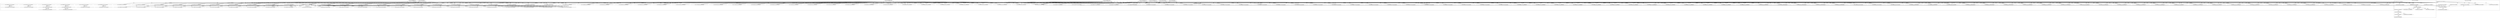 digraph G {
	"1_fwatchdog#ServerID_5fff9df6cf-4xmj9"->"10.1.80.1:44762#ServerID_OuterContainerID"[ label="RESPONSE" ];
	"10.1.80.1:60048#ServerID_OuterContainerID"->"1_fwatchdog#ServerID_c8cd456c8f13"[ label="read" ];
	"1_fwatchdog#ServerID_5f846fd567-g8dn6"->"10.1.80.1:41632#ServerID_OuterContainerID"[ label="RESPONSE" ];
	"10.1.80.1:41632#ServerID_OuterContainerID"->"1_fwatchdog#ServerID_5f846fd567-g8dn6"[ label="GET" ];
	"10.1.80.1:44762#ServerID_OuterContainerID"->"1_fwatchdog#ServerID_5fff9df6cf-4xmj9"[ label="GET" ];
	"10.1.80.1:41634#ServerID_OuterContainerID"->"1_fwatchdog#ServerID_5f846fd567-g8dn6"[ label="GET" ];
	"10.1.80.1:44763#ServerID_OuterContainerID"->"1_fwatchdog#ServerID_5fff9df6cf-4xmj9"[ label="GET" ];
	"10.1.80.1:60050#ServerID_OuterContainerID"->"1_fwatchdog#ServerID_c8cd456c8f13"[ label="read" ];
	"1_fwatchdog#ServerID_6df85d7674-f2xxt"->"10.1.80.1:36818#ServerID_OuterContainerID"[ label="RESPONSE" ];
	"1_fwatchdog#ServerID_5fff9df6cf-4xmj9"->"10.1.80.1:44763#ServerID_OuterContainerID"[ label="RESPONSE" ];
	"1_fwatchdog#ServerID_5f846fd567-g8dn6"->"10.1.80.1:41634#ServerID_OuterContainerID"[ label="RESPONSE" ];
	"10.1.80.1:36819#ServerID_OuterContainerID"->"1_fwatchdog#ServerID_6df85d7674-f2xxt"[ label="GET" ];
	"1_fwatchdog#ServerID_c8cd456c8f13"->"10.1.80.1:60050#ServerID_OuterContainerID"[ label="write" ];
	"1_fwatchdog#ServerID_6df85d7674-f2xxt"->"10.1.80.1:36819#ServerID_OuterContainerID"[ label="RESPONSE" ];
	"10.1.80.1:36818#ServerID_OuterContainerID"->"1_fwatchdog#ServerID_6df85d7674-f2xxt"[ label="GET" ];
	"10.1.80.1:39158#ServerID_OuterContainerID"->"1_fwatchdog#ServerID_8665dd9487-zwjjv"[ label="GET" ];
	"1_fwatchdog#ServerID_8665dd9487-zwjjv"->"10.1.80.1:39158#ServerID_OuterContainerID"[ label="RESPONSE" ];
	"10.1.80.1:39156#ServerID_OuterContainerID"->"1_fwatchdog#ServerID_8665dd9487-zwjjv"[ label="GET" ];
	"1_fwatchdog#ServerID_8665dd9487-zwjjv"->"10.1.80.1:39156#ServerID_OuterContainerID"[ label="RESPONSE" ];
	"1_fwatchdog#ServerID_c8cd456c8f13"->"10.1.80.1:60048#ServerID_OuterContainerID"[ label="write" ];
	"10.1.80.1:60115#ServerID_OuterContainerID"->"1_fwatchdog#ServerID_76c96688d7-4wrfp"[ label="GET" ];
	"1_fwatchdog#ServerID_76c96688d7-4wrfp"->"10.1.80.1:60115#ServerID_OuterContainerID"[ label="RESPONSE" ];
	"10.1.80.1:60114#ServerID_OuterContainerID"->"1_fwatchdog#ServerID_76c96688d7-4wrfp"[ label="GET" ];
	"1_fwatchdog#ServerID_76c96688d7-4wrfp"->"10.1.80.1:60114#ServerID_OuterContainerID"[ label="RESPONSE" ];
	"10.1.80.1:60082#ServerID_OuterContainerID"->"1_fwatchdog#ServerID_68977fd5c9-qtcgc"[ label="GET" ];
	"10.1.80.1:44762#ServerID_OuterContainerID"->"1_fwatchdog#ServerID_5bd30c3565a4"[ label="read" ];
	"10.1.80.1:44763#ServerID_OuterContainerID"->"1_fwatchdog#ServerID_5bd30c3565a4"[ label="read" ];
	"1_fwatchdog#ServerID_68977fd5c9-qtcgc"->"10.1.80.1:60082#ServerID_OuterContainerID"[ label="RESPONSE" ];
	"10.1.80.1:60084#ServerID_OuterContainerID"->"1_fwatchdog#ServerID_68977fd5c9-qtcgc"[ label="GET" ];
	"1_fwatchdog#ServerID_68977fd5c9-qtcgc"->"10.1.80.1:60084#ServerID_OuterContainerID"[ label="RESPONSE" ];
	"10.1.80.1:44794#ServerID_OuterContainerID"->"1_fwatchdog#ServerID_5fff9df6cf-4xmj9"[ label="GET" ];
	"1_fwatchdog#ServerID_5fff9df6cf-4xmj9"->"10.1.80.1:44794#ServerID_OuterContainerID"[ label="RESPONSE" ];
	"10.1.80.1:44792#ServerID_OuterContainerID"->"1_fwatchdog#ServerID_5fff9df6cf-4xmj9"[ label="GET" ];
	"1_fwatchdog#ServerID_5fff9df6cf-4xmj9"->"10.1.80.1:44792#ServerID_OuterContainerID"[ label="RESPONSE" ];
	"10.1.80.1:41662#ServerID_OuterContainerID"->"1_fwatchdog#ServerID_5f846fd567-g8dn6"[ label="GET" ];
	"10.1.80.1:41663#ServerID_OuterContainerID"->"1_fwatchdog#ServerID_5f846fd567-g8dn6"[ label="GET" ];
	"1_fwatchdog#ServerID_5f846fd567-g8dn6"->"10.1.80.1:41662#ServerID_OuterContainerID"[ label="RESPONSE" ];
	"1_fwatchdog#ServerID_5f846fd567-g8dn6"->"10.1.80.1:41663#ServerID_OuterContainerID"[ label="RESPONSE" ];
	"10.1.80.1:36848#ServerID_OuterContainerID"->"1_fwatchdog#ServerID_6df85d7674-f2xxt"[ label="GET" ];
	"1_fwatchdog#ServerID_6df85d7674-f2xxt"->"10.1.80.1:36848#ServerID_OuterContainerID"[ label="RESPONSE" ];
	"1_fwatchdog#ServerID_5bd30c3565a4"->"10.1.80.1:44762#ServerID_OuterContainerID"[ label="write" ];
	"10.1.80.1:36850#ServerID_OuterContainerID"->"1_fwatchdog#ServerID_6df85d7674-f2xxt"[ label="GET" ];
	"1_fwatchdog#ServerID_6df85d7674-f2xxt"->"10.1.80.1:36850#ServerID_OuterContainerID"[ label="RESPONSE" ];
	"10.1.80.1:39188#ServerID_OuterContainerID"->"1_fwatchdog#ServerID_8665dd9487-zwjjv"[ label="GET" ];
	"10.1.80.1:39186#ServerID_OuterContainerID"->"1_fwatchdog#ServerID_8665dd9487-zwjjv"[ label="GET" ];
	"1_fwatchdog#ServerID_8665dd9487-zwjjv"->"10.1.80.1:39186#ServerID_OuterContainerID"[ label="RESPONSE" ];
	"1_fwatchdog#ServerID_8665dd9487-zwjjv"->"10.1.80.1:39188#ServerID_OuterContainerID"[ label="RESPONSE" ];
	"10.1.80.1:60148#ServerID_OuterContainerID"->"1_fwatchdog#ServerID_76c96688d7-4wrfp"[ label="GET" ];
	"1_fwatchdog#ServerID_5bd30c3565a4"->"10.1.80.1:44763#ServerID_OuterContainerID"[ label="write" ];
	"10.1.80.1:41634#ServerID_OuterContainerID"->"1_fwatchdog#ServerID_7cf8268e6ab5"[ label="read" ];
	"1_fwatchdog#ServerID_76c96688d7-4wrfp"->"10.1.80.1:60148#ServerID_OuterContainerID"[ label="RESPONSE" ];
	"10.1.80.1:60146#ServerID_OuterContainerID"->"1_fwatchdog#ServerID_76c96688d7-4wrfp"[ label="GET" ];
	"10.1.80.1:41632#ServerID_OuterContainerID"->"1_fwatchdog#ServerID_7cf8268e6ab5"[ label="read" ];
	"1_fwatchdog#ServerID_76c96688d7-4wrfp"->"10.1.80.1:60146#ServerID_OuterContainerID"[ label="RESPONSE" ];
	"10.1.80.93:54422#ServerID_OuterContainerID"->"1_fwatchdog#ServerID_6df85d7674-f2xxt"[ label="POST" ];
	"1_fwatchdog#ServerID_6df85d7674-f2xxt"->"gateway:8080#ServerID_OuterContainerID"[ label="POST" ];
	"1_fwatchdog#ServerID_7cf8268e6ab5"->"10.1.80.1:41632#ServerID_OuterContainerID"[ label="write" ];
	"1_fwatchdog#ServerID_6df85d7674-f2xxt"->"10.1.80.93:8080#ServerID_OuterContainerID"[ label="POST" ];
	"10.1.80.93:46432#ServerID_OuterContainerID"->"1_fwatchdog#ServerID_5f846fd567-g8dn6"[ label="POST" ];
	"1_fwatchdog#ServerID_5f846fd567-g8dn6"->"10.1.80.93:46432#ServerID_OuterContainerID"[ label="RESPONSE" ];
	"10.1.80.93:8080#ServerID_OuterContainerID"->"1_fwatchdog#ServerID_6df85d7674-f2xxt"[ label="RESPONSE" ];
	"1_fwatchdog#ServerID_7cf8268e6ab5"->"10.1.80.1:41634#ServerID_OuterContainerID"[ label="write" ];
	"gateway:8080#ServerID_OuterContainerID"->"1_fwatchdog#ServerID_6df85d7674-f2xxt"[ label="RESPONSE" ];
	"1_fwatchdog#ServerID_6df85d7674-f2xxt"->"10.1.80.93:54422#ServerID_OuterContainerID"[ label="RESPONSE" ];
	"10.1.80.1:36819#ServerID_OuterContainerID"->"1_fwatchdog#ServerID_2347d2f455dd"[ label="read" ];
	"1_fwatchdog#ServerID_2347d2f455dd"->"10.1.80.1:36819#ServerID_OuterContainerID"[ label="write" ];
	"10.1.80.1:36818#ServerID_OuterContainerID"->"1_fwatchdog#ServerID_2347d2f455dd"[ label="read" ];
	"1_fwatchdog#ServerID_2347d2f455dd"->"10.1.80.1:36818#ServerID_OuterContainerID"[ label="write" ];
	"10.1.80.1:60082#ServerID_OuterContainerID"->"1_fwatchdog#ServerID_c8cd456c8f13"[ label="read" ];
	"1_fwatchdog#ServerID_c8cd456c8f13"->"10.1.80.1:60082#ServerID_OuterContainerID"[ label="write" ];
	"10.1.80.1:60084#ServerID_OuterContainerID"->"1_fwatchdog#ServerID_c8cd456c8f13"[ label="read" ];
	"10.1.80.1:44792#ServerID_OuterContainerID"->"1_fwatchdog#ServerID_5bd30c3565a4"[ label="read" ];
	"1_fwatchdog#ServerID_c8cd456c8f13"->"10.1.80.1:60084#ServerID_OuterContainerID"[ label="write" ];
	"10.1.80.1:44794#ServerID_OuterContainerID"->"1_fwatchdog#ServerID_5bd30c3565a4"[ label="read" ];
	"10.1.80.93:54440#ServerID_OuterContainerID"->"1_fwatchdog#ServerID_6df85d7674-f2xxt"[ label="POST" ];
	"1_fwatchdog#ServerID_6df85d7674-f2xxt"->"gateway:8080#ServerID_OuterContainerID"[ label="POST" ];
	"1_fwatchdog#ServerID_6df85d7674-f2xxt"->"10.1.80.93:8080#ServerID_OuterContainerID"[ label="POST" ];
	"1_fwatchdog#ServerID_5f846fd567-g8dn6"->"10.1.80.93:46448#ServerID_OuterContainerID"[ label="RESPONSE" ];
	"10.1.80.93:46448#ServerID_OuterContainerID"->"1_fwatchdog#ServerID_5f846fd567-g8dn6"[ label="POST" ];
	"10.1.80.93:8080#ServerID_OuterContainerID"->"1_fwatchdog#ServerID_6df85d7674-f2xxt"[ label="RESPONSE" ];
	"gateway:8080#ServerID_OuterContainerID"->"1_fwatchdog#ServerID_6df85d7674-f2xxt"[ label="RESPONSE" ];
	"1_fwatchdog#ServerID_6df85d7674-f2xxt"->"10.1.80.93:54440#ServerID_OuterContainerID"[ label="RESPONSE" ];
	"10.1.80.1:60144#ServerID_OuterContainerID"->"1_fwatchdog#ServerID_68977fd5c9-qtcgc"[ label="GET" ];
	"10.1.80.1:60145#ServerID_OuterContainerID"->"1_fwatchdog#ServerID_68977fd5c9-qtcgc"[ label="GET" ];
	"1_fwatchdog#ServerID_68977fd5c9-qtcgc"->"10.1.80.1:60144#ServerID_OuterContainerID"[ label="RESPONSE" ];
	"1_fwatchdog#ServerID_68977fd5c9-qtcgc"->"10.1.80.1:60145#ServerID_OuterContainerID"[ label="RESPONSE" ];
	"10.1.80.93:54462#ServerID_OuterContainerID"->"1_fwatchdog#ServerID_6df85d7674-f2xxt"[ label="POST" ];
	"1_fwatchdog#ServerID_6df85d7674-f2xxt"->"gateway:8080#ServerID_OuterContainerID"[ label="POST" ];
	"1_fwatchdog#ServerID_6df85d7674-f2xxt"->"10.1.80.93:8080#ServerID_OuterContainerID"[ label="POST" ];
	"10.1.80.93:46470#ServerID_OuterContainerID"->"1_fwatchdog#ServerID_5f846fd567-g8dn6"[ label="POST" ];
	"1_fwatchdog#ServerID_5f846fd567-g8dn6"->"10.1.80.93:46470#ServerID_OuterContainerID"[ label="RESPONSE" ];
	"10.1.80.93:8080#ServerID_OuterContainerID"->"1_fwatchdog#ServerID_6df85d7674-f2xxt"[ label="RESPONSE" ];
	"1_fwatchdog#ServerID_5bd30c3565a4"->"10.1.80.1:44794#ServerID_OuterContainerID"[ label="write" ];
	"gateway:8080#ServerID_OuterContainerID"->"1_fwatchdog#ServerID_6df85d7674-f2xxt"[ label="RESPONSE" ];
	"1_fwatchdog#ServerID_6df85d7674-f2xxt"->"10.1.80.93:54462#ServerID_OuterContainerID"[ label="RESPONSE" ];
	"10.1.80.93:54474#ServerID_OuterContainerID"->"1_fwatchdog#ServerID_6df85d7674-f2xxt"[ label="POST" ];
	"1_fwatchdog#ServerID_5bd30c3565a4"->"10.1.80.1:44792#ServerID_OuterContainerID"[ label="write" ];
	"1_fwatchdog#ServerID_6df85d7674-f2xxt"->"gateway:8080#ServerID_OuterContainerID"[ label="POST" ];
	"1_fwatchdog#ServerID_6df85d7674-f2xxt"->"10.1.80.93:8080#ServerID_OuterContainerID"[ label="POST" ];
	"1_fwatchdog#ServerID_5f846fd567-g8dn6"->"10.1.80.93:46482#ServerID_OuterContainerID"[ label="RESPONSE" ];
	"10.1.80.93:46482#ServerID_OuterContainerID"->"1_fwatchdog#ServerID_5f846fd567-g8dn6"[ label="POST" ];
	"10.1.80.93:8080#ServerID_OuterContainerID"->"1_fwatchdog#ServerID_6df85d7674-f2xxt"[ label="RESPONSE" ];
	"gateway:8080#ServerID_OuterContainerID"->"1_fwatchdog#ServerID_6df85d7674-f2xxt"[ label="RESPONSE" ];
	"10.1.80.1:41663#ServerID_OuterContainerID"->"1_fwatchdog#ServerID_7cf8268e6ab5"[ label="read" ];
	"1_fwatchdog#ServerID_6df85d7674-f2xxt"->"10.1.80.93:54474#ServerID_OuterContainerID"[ label="RESPONSE" ];
	"10.1.80.1:41662#ServerID_OuterContainerID"->"1_fwatchdog#ServerID_7cf8268e6ab5"[ label="read" ];
	"1_fwatchdog#ServerID_7cf8268e6ab5"->"10.1.80.1:41662#ServerID_OuterContainerID"[ label="write" ];
	"10.1.80.1:44884#ServerID_OuterContainerID"->"1_fwatchdog#ServerID_5fff9df6cf-4xmj9"[ label="GET" ];
	"1_fwatchdog#ServerID_5fff9df6cf-4xmj9"->"10.1.80.1:44884#ServerID_OuterContainerID"[ label="RESPONSE" ];
	"10.1.80.1:44882#ServerID_OuterContainerID"->"1_fwatchdog#ServerID_5fff9df6cf-4xmj9"[ label="GET" ];
	"1_fwatchdog#ServerID_7cf8268e6ab5"->"10.1.80.1:41663#ServerID_OuterContainerID"[ label="write" ];
	"1_fwatchdog#ServerID_5fff9df6cf-4xmj9"->"10.1.80.1:44882#ServerID_OuterContainerID"[ label="RESPONSE" ];
	"10.1.80.93:54490#ServerID_OuterContainerID"->"1_fwatchdog#ServerID_6df85d7674-f2xxt"[ label="POST" ];
	"1_fwatchdog#ServerID_6df85d7674-f2xxt"->"gateway:8080#ServerID_OuterContainerID"[ label="POST" ];
	"10.1.80.1:36850#ServerID_OuterContainerID"->"1_fwatchdog#ServerID_2347d2f455dd"[ label="read" ];
	"1_fwatchdog#ServerID_6df85d7674-f2xxt"->"10.1.80.93:8080#ServerID_OuterContainerID"[ label="POST" ];
	"10.1.80.93:46498#ServerID_OuterContainerID"->"1_fwatchdog#ServerID_5f846fd567-g8dn6"[ label="POST" ];
	"10.1.80.1:41766#ServerID_OuterContainerID"->"1_fwatchdog#ServerID_5f846fd567-g8dn6"[ label="GET" ];
	"10.1.80.1:36848#ServerID_OuterContainerID"->"1_fwatchdog#ServerID_2347d2f455dd"[ label="read" ];
	"1_fwatchdog#ServerID_2347d2f455dd"->"10.1.80.1:36848#ServerID_OuterContainerID"[ label="write" ];
	"1_fwatchdog#ServerID_2347d2f455dd"->"10.1.80.1:36850#ServerID_OuterContainerID"[ label="write" ];
	"10.1.80.93:54422#ServerID_OuterContainerID"->"1_fwatchdog#ServerID_2347d2f455dd"[ label="read" ];
	"10.1.80.1:41764#ServerID_OuterContainerID"->"1_fwatchdog#ServerID_5f846fd567-g8dn6"[ label="GET" ];
	"1_fwatchdog#ServerID_5f846fd567-g8dn6"->"10.1.80.1:41766#ServerID_OuterContainerID"[ label="RESPONSE" ];
	"1_fwatchdog#ServerID_5f846fd567-g8dn6"->"10.1.80.1:41764#ServerID_OuterContainerID"[ label="RESPONSE" ];
	"1_fwatchdog#ServerID_2347d2f455dd"->"pipe:[7844706]#ServerID_2347d2f455dd"[ label="write" ];
	"1_fwatchdog#ServerID_2347d2f455dd"->"localhost:3000#ServerID_2347d2f455dd"[ label="connect" ];
	"localhost:3000#ServerID_2347d2f455dd"->"1_fwatchdog#ServerID_2347d2f455dd"[ label="read" ];
	"1_fwatchdog#ServerID_2347d2f455dd"->"localhost:3000#ServerID_2347d2f455dd"[ label="write" ];
	"1_fwatchdog#ServerID_5f846fd567-g8dn6"->"10.1.80.93:46498#ServerID_OuterContainerID"[ label="RESPONSE" ];
	"10.1.80.93:8080#ServerID_OuterContainerID"->"1_fwatchdog#ServerID_6df85d7674-f2xxt"[ label="RESPONSE" ];
	"gateway:8080#ServerID_OuterContainerID"->"1_fwatchdog#ServerID_6df85d7674-f2xxt"[ label="RESPONSE" ];
	"1_fwatchdog#ServerID_6df85d7674-f2xxt"->"10.1.80.93:54490#ServerID_OuterContainerID"[ label="RESPONSE" ];
	"10.1.80.1:36952#ServerID_OuterContainerID"->"1_fwatchdog#ServerID_6df85d7674-f2xxt"[ label="GET" ];
	"10.1.80.1:36950#ServerID_OuterContainerID"->"1_fwatchdog#ServerID_6df85d7674-f2xxt"[ label="GET" ];
	"1_fwatchdog#ServerID_6df85d7674-f2xxt"->"10.1.80.1:36950#ServerID_OuterContainerID"[ label="RESPONSE" ];
	"1_fwatchdog#ServerID_6df85d7674-f2xxt"->"10.1.80.1:36952#ServerID_OuterContainerID"[ label="RESPONSE" ];
	"10.1.80.93:54512#ServerID_OuterContainerID"->"1_fwatchdog#ServerID_6df85d7674-f2xxt"[ label="POST" ];
	"1_fwatchdog#ServerID_6df85d7674-f2xxt"->"gateway:8080#ServerID_OuterContainerID"[ label="POST" ];
	"1_fwatchdog#ServerID_6df85d7674-f2xxt"->"10.1.80.93:8080#ServerID_OuterContainerID"[ label="POST" ];
	"10.1.80.93:46520#ServerID_OuterContainerID"->"1_fwatchdog#ServerID_5f846fd567-g8dn6"[ label="POST" ];
	"1_fwatchdog#ServerID_5f846fd567-g8dn6"->"10.1.80.93:46520#ServerID_OuterContainerID"[ label="RESPONSE" ];
	"10.1.80.93:8080#ServerID_OuterContainerID"->"1_fwatchdog#ServerID_6df85d7674-f2xxt"[ label="RESPONSE" ];
	"gateway:8080#ServerID_OuterContainerID"->"1_fwatchdog#ServerID_6df85d7674-f2xxt"[ label="RESPONSE" ];
	"1_fwatchdog#ServerID_6df85d7674-f2xxt"->"10.1.80.93:54512#ServerID_OuterContainerID"[ label="RESPONSE" ];
	"10.1.80.1:39302#ServerID_OuterContainerID"->"1_fwatchdog#ServerID_8665dd9487-zwjjv"[ label="GET" ];
	"10.1.80.1:39300#ServerID_OuterContainerID"->"1_fwatchdog#ServerID_8665dd9487-zwjjv"[ label="GET" ];
	"1_fwatchdog#ServerID_8665dd9487-zwjjv"->"10.1.80.1:39302#ServerID_OuterContainerID"[ label="RESPONSE" ];
	"1_fwatchdog#ServerID_8665dd9487-zwjjv"->"10.1.80.1:39300#ServerID_OuterContainerID"[ label="RESPONSE" ];
	"10.1.80.1:60260#ServerID_OuterContainerID"->"1_fwatchdog#ServerID_76c96688d7-4wrfp"[ label="GET" ];
	"1_fwatchdog#ServerID_76c96688d7-4wrfp"->"10.1.80.1:60260#ServerID_OuterContainerID"[ label="RESPONSE" ];
	"10.1.80.1:60258#ServerID_OuterContainerID"->"1_fwatchdog#ServerID_76c96688d7-4wrfp"[ label="GET" ];
	"1_fwatchdog#ServerID_76c96688d7-4wrfp"->"10.1.80.1:60258#ServerID_OuterContainerID"[ label="RESPONSE" ];
	"10.1.80.93:54532#ServerID_OuterContainerID"->"1_fwatchdog#ServerID_6df85d7674-f2xxt"[ label="POST" ];
	"1_fwatchdog#ServerID_6df85d7674-f2xxt"->"gateway:8080#ServerID_OuterContainerID"[ label="POST" ];
	"1_fwatchdog#ServerID_6df85d7674-f2xxt"->"10.1.80.93:8080#ServerID_OuterContainerID"[ label="POST" ];
	"10.1.80.93:46540#ServerID_OuterContainerID"->"1_fwatchdog#ServerID_5f846fd567-g8dn6"[ label="POST" ];
	"1_fwatchdog#ServerID_5f846fd567-g8dn6"->"10.1.80.93:46540#ServerID_OuterContainerID"[ label="RESPONSE" ];
	"10.1.80.93:8080#ServerID_OuterContainerID"->"1_fwatchdog#ServerID_6df85d7674-f2xxt"[ label="RESPONSE" ];
	"gateway:8080#ServerID_OuterContainerID"->"1_fwatchdog#ServerID_6df85d7674-f2xxt"[ label="RESPONSE" ];
	"1_fwatchdog#ServerID_6df85d7674-f2xxt"->"10.1.80.93:54532#ServerID_OuterContainerID"[ label="RESPONSE" ];
	"10.1.80.93:54546#ServerID_OuterContainerID"->"1_fwatchdog#ServerID_6df85d7674-f2xxt"[ label="POST" ];
	"1_fwatchdog#ServerID_6df85d7674-f2xxt"->"gateway:8080#ServerID_OuterContainerID"[ label="POST" ];
	"1_fwatchdog#ServerID_6df85d7674-f2xxt"->"10.1.80.93:8080#ServerID_OuterContainerID"[ label="POST" ];
	"10.1.80.93:46554#ServerID_OuterContainerID"->"1_fwatchdog#ServerID_5f846fd567-g8dn6"[ label="POST" ];
	"1_fwatchdog#ServerID_5f846fd567-g8dn6"->"10.1.80.93:46554#ServerID_OuterContainerID"[ label="RESPONSE" ];
	"10.1.80.93:8080#ServerID_OuterContainerID"->"1_fwatchdog#ServerID_6df85d7674-f2xxt"[ label="RESPONSE" ];
	"gateway:8080#ServerID_OuterContainerID"->"1_fwatchdog#ServerID_6df85d7674-f2xxt"[ label="RESPONSE" ];
	"1_fwatchdog#ServerID_6df85d7674-f2xxt"->"10.1.80.93:54546#ServerID_OuterContainerID"[ label="RESPONSE" ];
	"10.1.80.93:54558#ServerID_OuterContainerID"->"1_fwatchdog#ServerID_6df85d7674-f2xxt"[ label="POST" ];
	"1_fwatchdog#ServerID_6df85d7674-f2xxt"->"gateway:8080#ServerID_OuterContainerID"[ label="POST" ];
	"1_fwatchdog#ServerID_6df85d7674-f2xxt"->"10.1.80.93:8080#ServerID_OuterContainerID"[ label="POST" ];
	"10.1.80.93:46566#ServerID_OuterContainerID"->"1_fwatchdog#ServerID_5f846fd567-g8dn6"[ label="POST" ];
	"1_fwatchdog#ServerID_5f846fd567-g8dn6"->"10.1.80.93:46566#ServerID_OuterContainerID"[ label="RESPONSE" ];
	"10.1.80.93:8080#ServerID_OuterContainerID"->"1_fwatchdog#ServerID_6df85d7674-f2xxt"[ label="RESPONSE" ];
	"gateway:8080#ServerID_OuterContainerID"->"1_fwatchdog#ServerID_6df85d7674-f2xxt"[ label="RESPONSE" ];
	"1_fwatchdog#ServerID_6df85d7674-f2xxt"->"10.1.80.93:54558#ServerID_OuterContainerID"[ label="RESPONSE" ];
	"10.1.80.93:54572#ServerID_OuterContainerID"->"1_fwatchdog#ServerID_6df85d7674-f2xxt"[ label="POST" ];
	"1_fwatchdog#ServerID_6df85d7674-f2xxt"->"gateway:8080#ServerID_OuterContainerID"[ label="POST" ];
	"1_fwatchdog#ServerID_6df85d7674-f2xxt"->"10.1.80.93:8080#ServerID_OuterContainerID"[ label="POST" ];
	"10.1.80.93:46580#ServerID_OuterContainerID"->"1_fwatchdog#ServerID_5f846fd567-g8dn6"[ label="POST" ];
	"1_fwatchdog#ServerID_5f846fd567-g8dn6"->"10.1.80.93:46580#ServerID_OuterContainerID"[ label="RESPONSE" ];
	"10.1.80.93:8080#ServerID_OuterContainerID"->"1_fwatchdog#ServerID_6df85d7674-f2xxt"[ label="RESPONSE" ];
	"gateway:8080#ServerID_OuterContainerID"->"1_fwatchdog#ServerID_6df85d7674-f2xxt"[ label="RESPONSE" ];
	"1_fwatchdog#ServerID_6df85d7674-f2xxt"->"10.1.80.93:54572#ServerID_OuterContainerID"[ label="RESPONSE" ];
	"10.1.80.1:60274#ServerID_OuterContainerID"->"1_fwatchdog#ServerID_68977fd5c9-qtcgc"[ label="GET" ];
	"10.1.80.1:60276#ServerID_OuterContainerID"->"1_fwatchdog#ServerID_68977fd5c9-qtcgc"[ label="GET" ];
	"1_fwatchdog#ServerID_68977fd5c9-qtcgc"->"10.1.80.1:60276#ServerID_OuterContainerID"[ label="RESPONSE" ];
	"1_fwatchdog#ServerID_68977fd5c9-qtcgc"->"10.1.80.1:60274#ServerID_OuterContainerID"[ label="RESPONSE" ];
	"10.1.80.93:54588#ServerID_OuterContainerID"->"1_fwatchdog#ServerID_6df85d7674-f2xxt"[ label="POST" ];
	"1_fwatchdog#ServerID_6df85d7674-f2xxt"->"gateway:8080#ServerID_OuterContainerID"[ label="POST" ];
	"1_fwatchdog#ServerID_6df85d7674-f2xxt"->"10.1.80.93:8080#ServerID_OuterContainerID"[ label="POST" ];
	"10.1.80.93:46596#ServerID_OuterContainerID"->"1_fwatchdog#ServerID_5f846fd567-g8dn6"[ label="POST" ];
	"1_fwatchdog#ServerID_5f846fd567-g8dn6"->"10.1.80.93:46596#ServerID_OuterContainerID"[ label="RESPONSE" ];
	"10.1.80.93:8080#ServerID_OuterContainerID"->"1_fwatchdog#ServerID_6df85d7674-f2xxt"[ label="RESPONSE" ];
	"gateway:8080#ServerID_OuterContainerID"->"1_fwatchdog#ServerID_6df85d7674-f2xxt"[ label="RESPONSE" ];
	"1_fwatchdog#ServerID_6df85d7674-f2xxt"->"10.1.80.93:54588#ServerID_OuterContainerID"[ label="RESPONSE" ];
	"10.1.80.93:54602#ServerID_OuterContainerID"->"1_fwatchdog#ServerID_6df85d7674-f2xxt"[ label="POST" ];
	"1_fwatchdog#ServerID_6df85d7674-f2xxt"->"gateway:8080#ServerID_OuterContainerID"[ label="POST" ];
	"1_fwatchdog#ServerID_6df85d7674-f2xxt"->"10.1.80.93:8080#ServerID_OuterContainerID"[ label="POST" ];
	"10.1.80.93:46610#ServerID_OuterContainerID"->"1_fwatchdog#ServerID_5f846fd567-g8dn6"[ label="POST" ];
	"1_fwatchdog#ServerID_5f846fd567-g8dn6"->"10.1.80.93:46610#ServerID_OuterContainerID"[ label="RESPONSE" ];
	"10.1.80.93:8080#ServerID_OuterContainerID"->"1_fwatchdog#ServerID_6df85d7674-f2xxt"[ label="RESPONSE" ];
	"gateway:8080#ServerID_OuterContainerID"->"1_fwatchdog#ServerID_6df85d7674-f2xxt"[ label="RESPONSE" ];
	"1_fwatchdog#ServerID_6df85d7674-f2xxt"->"10.1.80.93:54602#ServerID_OuterContainerID"[ label="RESPONSE" ];
	"10.1.80.1:45010#ServerID_OuterContainerID"->"1_fwatchdog#ServerID_5fff9df6cf-4xmj9"[ label="GET" ];
	"10.1.80.1:45011#ServerID_OuterContainerID"->"1_fwatchdog#ServerID_5fff9df6cf-4xmj9"[ label="GET" ];
	"1_fwatchdog#ServerID_5fff9df6cf-4xmj9"->"10.1.80.1:45010#ServerID_OuterContainerID"[ label="RESPONSE" ];
	"1_fwatchdog#ServerID_5fff9df6cf-4xmj9"->"10.1.80.1:45011#ServerID_OuterContainerID"[ label="RESPONSE" ];
	"10.1.80.1:41882#ServerID_OuterContainerID"->"1_fwatchdog#ServerID_5f846fd567-g8dn6"[ label="GET" ];
	"10.1.80.1:41880#ServerID_OuterContainerID"->"1_fwatchdog#ServerID_5f846fd567-g8dn6"[ label="GET" ];
	"1_fwatchdog#ServerID_5f846fd567-g8dn6"->"10.1.80.1:41882#ServerID_OuterContainerID"[ label="RESPONSE" ];
	"1_fwatchdog#ServerID_5f846fd567-g8dn6"->"10.1.80.1:41880#ServerID_OuterContainerID"[ label="RESPONSE" ];
	"10.1.80.93:54622#ServerID_OuterContainerID"->"1_fwatchdog#ServerID_6df85d7674-f2xxt"[ label="POST" ];
	"localhost:3000#ServerID_2347d2f455dd"->"13_node#ServerID_2347d2f455dd"[ label="read" ];
	"1_fwatchdog#ServerID_6df85d7674-f2xxt"->"gateway:8080#ServerID_OuterContainerID"[ label="POST" ];
	"13_node#ServerID_2347d2f455dd"->"pipe:[7845926]#ServerID_2347d2f455dd"[ label="write" ];
	"1_fwatchdog#ServerID_6df85d7674-f2xxt"->"10.1.80.93:8080#ServerID_OuterContainerID"[ label="POST" ];
	"/etc/hosts#ServerID_2347d2f455dd"->"13_node#ServerID_2347d2f455dd"[ label="read" ];
	"10.1.80.93:46630#ServerID_OuterContainerID"->"1_fwatchdog#ServerID_5f846fd567-g8dn6"[ label="POST" ];
	"/etc/resolv.conf#ServerID_2347d2f455dd"->"13_node#ServerID_2347d2f455dd"[ label="read" ];
	"13_node#ServerID_2347d2f455dd"->"10.152.183.10:53#ServerID_OuterContainerID"[ label="sendto" ];
	"1_fwatchdog#ServerID_5f846fd567-g8dn6"->"10.1.80.93:46630#ServerID_OuterContainerID"[ label="RESPONSE" ];
	"10.1.80.93:8080#ServerID_OuterContainerID"->"1_fwatchdog#ServerID_6df85d7674-f2xxt"[ label="RESPONSE" ];
	"gateway:8080#ServerID_OuterContainerID"->"1_fwatchdog#ServerID_6df85d7674-f2xxt"[ label="RESPONSE" ];
	"1_fwatchdog#ServerID_6df85d7674-f2xxt"->"10.1.80.93:54622#ServerID_OuterContainerID"[ label="RESPONSE" ];
	"10.152.183.10:53#ServerID_OuterContainerID"->"13_node#ServerID_2347d2f455dd"[ label="recvfrom" ];
	"10.1.80.1:37078#ServerID_OuterContainerID"->"1_fwatchdog#ServerID_6df85d7674-f2xxt"[ label="GET" ];
	"10.1.80.1:37080#ServerID_OuterContainerID"->"1_fwatchdog#ServerID_6df85d7674-f2xxt"[ label="GET" ];
	"1_fwatchdog#ServerID_6df85d7674-f2xxt"->"10.1.80.1:37080#ServerID_OuterContainerID"[ label="RESPONSE" ];
	"1_fwatchdog#ServerID_6df85d7674-f2xxt"->"10.1.80.1:37078#ServerID_OuterContainerID"[ label="RESPONSE" ];
	"10.1.80.1:39418#ServerID_OuterContainerID"->"1_fwatchdog#ServerID_8665dd9487-zwjjv"[ label="GET" ];
	"10.1.80.1:39420#ServerID_OuterContainerID"->"1_fwatchdog#ServerID_8665dd9487-zwjjv"[ label="GET" ];
	"1_fwatchdog#ServerID_8665dd9487-zwjjv"->"10.1.80.1:39418#ServerID_OuterContainerID"[ label="RESPONSE" ];
	"1_fwatchdog#ServerID_8665dd9487-zwjjv"->"10.1.80.1:39420#ServerID_OuterContainerID"[ label="RESPONSE" ];
	"10.1.80.93:54646#ServerID_OuterContainerID"->"1_fwatchdog#ServerID_6df85d7674-f2xxt"[ label="POST" ];
	"1_fwatchdog#ServerID_6df85d7674-f2xxt"->"gateway:8080#ServerID_OuterContainerID"[ label="POST" ];
	"10.1.80.93:46654#ServerID_OuterContainerID"->"1_fwatchdog#ServerID_5f846fd567-g8dn6"[ label="POST" ];
	"1_fwatchdog#ServerID_6df85d7674-f2xxt"->"10.1.80.93:8080#ServerID_OuterContainerID"[ label="POST" ];
	"1_fwatchdog#ServerID_5f846fd567-g8dn6"->"10.1.80.93:46654#ServerID_OuterContainerID"[ label="RESPONSE" ];
	"gateway:8080#ServerID_OuterContainerID"->"1_fwatchdog#ServerID_6df85d7674-f2xxt"[ label="RESPONSE" ];
	"10.1.80.93:8080#ServerID_OuterContainerID"->"1_fwatchdog#ServerID_6df85d7674-f2xxt"[ label="RESPONSE" ];
	"1_fwatchdog#ServerID_6df85d7674-f2xxt"->"10.1.80.93:54646#ServerID_OuterContainerID"[ label="RESPONSE" ];
	"10.1.80.1:60388#ServerID_OuterContainerID"->"1_fwatchdog#ServerID_76c96688d7-4wrfp"[ label="GET" ];
	"10.1.80.1:60389#ServerID_OuterContainerID"->"1_fwatchdog#ServerID_76c96688d7-4wrfp"[ label="GET" ];
	"1_fwatchdog#ServerID_76c96688d7-4wrfp"->"10.1.80.1:60389#ServerID_OuterContainerID"[ label="RESPONSE" ];
	"1_fwatchdog#ServerID_76c96688d7-4wrfp"->"10.1.80.1:60388#ServerID_OuterContainerID"[ label="RESPONSE" ];
	"10.1.80.93:54662#ServerID_OuterContainerID"->"1_fwatchdog#ServerID_6df85d7674-f2xxt"[ label="POST" ];
	"1_fwatchdog#ServerID_6df85d7674-f2xxt"->"gateway:8080#ServerID_OuterContainerID"[ label="POST" ];
	"1_fwatchdog#ServerID_6df85d7674-f2xxt"->"10.1.80.93:8080#ServerID_OuterContainerID"[ label="POST" ];
	"10.1.80.93:46672#ServerID_OuterContainerID"->"1_fwatchdog#ServerID_5f846fd567-g8dn6"[ label="POST" ];
	"1_fwatchdog#ServerID_5f846fd567-g8dn6"->"10.1.80.93:46672#ServerID_OuterContainerID"[ label="RESPONSE" ];
	"gateway:8080#ServerID_OuterContainerID"->"1_fwatchdog#ServerID_6df85d7674-f2xxt"[ label="RESPONSE" ];
	"10.1.80.93:8080#ServerID_OuterContainerID"->"1_fwatchdog#ServerID_6df85d7674-f2xxt"[ label="RESPONSE" ];
	"1_fwatchdog#ServerID_6df85d7674-f2xxt"->"10.1.80.93:54662#ServerID_OuterContainerID"[ label="RESPONSE" ];
	"13_node#ServerID_2347d2f455dd"->"gateway:8080#ServerID_OuterContainerID"[ label="connect" ];
	"1_fwatchdog#ServerID_6df85d7674-f2xxt"->"gateway:8080#ServerID_OuterContainerID"[ label="POST" ];
	"10.1.80.93:54676#ServerID_OuterContainerID"->"1_fwatchdog#ServerID_6df85d7674-f2xxt"[ label="POST" ];
	"10.1.80.93:46432#ServerID_OuterContainerID"->"1_fwatchdog#ServerID_7cf8268e6ab5"[ label="read" ];
	"1_fwatchdog#ServerID_7cf8268e6ab5"->"pipe:[7845975]#ServerID_7cf8268e6ab5"[ label="write" ];
	"1_fwatchdog#ServerID_6df85d7674-f2xxt"->"10.1.80.93:8080#ServerID_OuterContainerID"[ label="POST" ];
	"10.1.80.93:46684#ServerID_OuterContainerID"->"1_fwatchdog#ServerID_5f846fd567-g8dn6"[ label="POST" ];
	"1_fwatchdog#ServerID_5f846fd567-g8dn6"->"10.1.80.93:46684#ServerID_OuterContainerID"[ label="RESPONSE" ];
	"1_fwatchdog#ServerID_7cf8268e6ab5"->"localhost:3000#ServerID_7cf8268e6ab5"[ label="connect" ];
	"10.1.80.93:8080#ServerID_OuterContainerID"->"1_fwatchdog#ServerID_6df85d7674-f2xxt"[ label="RESPONSE" ];
	"gateway:8080#ServerID_OuterContainerID"->"1_fwatchdog#ServerID_6df85d7674-f2xxt"[ label="RESPONSE" ];
	"localhost:3000#ServerID_7cf8268e6ab5"->"1_fwatchdog#ServerID_7cf8268e6ab5"[ label="read" ];
	"1_fwatchdog#ServerID_6df85d7674-f2xxt"->"10.1.80.93:54676#ServerID_OuterContainerID"[ label="RESPONSE" ];
	"1_fwatchdog#ServerID_7cf8268e6ab5"->"localhost:3000#ServerID_7cf8268e6ab5"[ label="write" ];
	"localhost:3000#ServerID_7cf8268e6ab5"->"13_node#ServerID_7cf8268e6ab5"[ label="read" ];
	"13_node#ServerID_7cf8268e6ab5"->"pipe:[7845600]#ServerID_7cf8268e6ab5"[ label="write" ];
	"1_fwatchdog#ServerID_7cf8268e6ab5"->"pipe:[7845976]#ServerID_7cf8268e6ab5"[ label="write" ];
	"1_fwatchdog#ServerID_7cf8268e6ab5"->"10.1.80.93:46432#ServerID_OuterContainerID"[ label="write" ];
	"gateway:8080#ServerID_OuterContainerID"->"13_node#ServerID_2347d2f455dd"[ label="read" ];
	"1_fwatchdog#ServerID_2347d2f455dd"->"pipe:[7844707]#ServerID_2347d2f455dd"[ label="write" ];
	"1_fwatchdog#ServerID_2347d2f455dd"->"10.1.80.93:54422#ServerID_OuterContainerID"[ label="write" ];
	"10.1.80.93:54440#ServerID_OuterContainerID"->"1_fwatchdog#ServerID_2347d2f455dd"[ label="read" ];
	"1_fwatchdog#ServerID_6df85d7674-f2xxt"->"gateway:8080#ServerID_OuterContainerID"[ label="POST" ];
	"10.1.80.93:54690#ServerID_OuterContainerID"->"1_fwatchdog#ServerID_6df85d7674-f2xxt"[ label="POST" ];
	"1_fwatchdog#ServerID_5f846fd567-g8dn6"->"10.1.80.93:46698#ServerID_OuterContainerID"[ label="RESPONSE" ];
	"10.1.80.93:46698#ServerID_OuterContainerID"->"1_fwatchdog#ServerID_5f846fd567-g8dn6"[ label="POST" ];
	"10.1.80.93:8080#ServerID_OuterContainerID"->"1_fwatchdog#ServerID_6df85d7674-f2xxt"[ label="RESPONSE" ];
	"1_fwatchdog#ServerID_6df85d7674-f2xxt"->"10.1.80.93:8080#ServerID_OuterContainerID"[ label="POST" ];
	"gateway:8080#ServerID_OuterContainerID"->"1_fwatchdog#ServerID_6df85d7674-f2xxt"[ label="RESPONSE" ];
	"1_fwatchdog#ServerID_6df85d7674-f2xxt"->"10.1.80.93:54690#ServerID_OuterContainerID"[ label="RESPONSE" ];
	"10.1.80.1:60392#ServerID_OuterContainerID"->"1_fwatchdog#ServerID_68977fd5c9-qtcgc"[ label="GET" ];
	"10.1.80.1:60394#ServerID_OuterContainerID"->"1_fwatchdog#ServerID_68977fd5c9-qtcgc"[ label="GET" ];
	"1_fwatchdog#ServerID_68977fd5c9-qtcgc"->"10.1.80.1:60394#ServerID_OuterContainerID"[ label="RESPONSE" ];
	"1_fwatchdog#ServerID_68977fd5c9-qtcgc"->"10.1.80.1:60392#ServerID_OuterContainerID"[ label="RESPONSE" ];
	"10.1.80.93:54706#ServerID_OuterContainerID"->"1_fwatchdog#ServerID_6df85d7674-f2xxt"[ label="POST" ];
	"1_fwatchdog#ServerID_6df85d7674-f2xxt"->"gateway:8080#ServerID_OuterContainerID"[ label="POST" ];
	"1_fwatchdog#ServerID_6df85d7674-f2xxt"->"10.1.80.93:8080#ServerID_OuterContainerID"[ label="POST" ];
	"10.1.80.93:46714#ServerID_OuterContainerID"->"1_fwatchdog#ServerID_5f846fd567-g8dn6"[ label="POST" ];
	"1_fwatchdog#ServerID_5f846fd567-g8dn6"->"10.1.80.93:46714#ServerID_OuterContainerID"[ label="RESPONSE" ];
	"10.1.80.93:8080#ServerID_OuterContainerID"->"1_fwatchdog#ServerID_6df85d7674-f2xxt"[ label="RESPONSE" ];
	"gateway:8080#ServerID_OuterContainerID"->"1_fwatchdog#ServerID_6df85d7674-f2xxt"[ label="RESPONSE" ];
	"1_fwatchdog#ServerID_6df85d7674-f2xxt"->"10.1.80.93:54706#ServerID_OuterContainerID"[ label="RESPONSE" ];
	"10.1.80.93:54718#ServerID_OuterContainerID"->"1_fwatchdog#ServerID_6df85d7674-f2xxt"[ label="POST" ];
	"1_fwatchdog#ServerID_6df85d7674-f2xxt"->"gateway:8080#ServerID_OuterContainerID"[ label="POST" ];
	"1_fwatchdog#ServerID_6df85d7674-f2xxt"->"10.1.80.93:8080#ServerID_OuterContainerID"[ label="POST" ];
	"10.1.80.93:46726#ServerID_OuterContainerID"->"1_fwatchdog#ServerID_5f846fd567-g8dn6"[ label="POST" ];
	"1_fwatchdog#ServerID_5f846fd567-g8dn6"->"10.1.80.93:46726#ServerID_OuterContainerID"[ label="RESPONSE" ];
	"10.1.80.93:8080#ServerID_OuterContainerID"->"1_fwatchdog#ServerID_6df85d7674-f2xxt"[ label="RESPONSE" ];
	"gateway:8080#ServerID_OuterContainerID"->"1_fwatchdog#ServerID_6df85d7674-f2xxt"[ label="RESPONSE" ];
	"1_fwatchdog#ServerID_6df85d7674-f2xxt"->"10.1.80.93:54718#ServerID_OuterContainerID"[ label="RESPONSE" ];
	"10.1.80.1:45130#ServerID_OuterContainerID"->"1_fwatchdog#ServerID_5fff9df6cf-4xmj9"[ label="GET" ];
	"1_fwatchdog#ServerID_5fff9df6cf-4xmj9"->"10.1.80.1:45130#ServerID_OuterContainerID"[ label="RESPONSE" ];
	"10.1.80.1:45132#ServerID_OuterContainerID"->"1_fwatchdog#ServerID_5fff9df6cf-4xmj9"[ label="GET" ];
	"1_fwatchdog#ServerID_5fff9df6cf-4xmj9"->"10.1.80.1:45132#ServerID_OuterContainerID"[ label="RESPONSE" ];
	"10.1.80.1:42001#ServerID_OuterContainerID"->"1_fwatchdog#ServerID_5f846fd567-g8dn6"[ label="GET" ];
	"10.1.80.1:42000#ServerID_OuterContainerID"->"1_fwatchdog#ServerID_5f846fd567-g8dn6"[ label="GET" ];
	"1_fwatchdog#ServerID_5f846fd567-g8dn6"->"10.1.80.1:42001#ServerID_OuterContainerID"[ label="RESPONSE" ];
	"1_fwatchdog#ServerID_5f846fd567-g8dn6"->"10.1.80.1:42000#ServerID_OuterContainerID"[ label="RESPONSE" ];
	"10.1.80.1:37188#ServerID_OuterContainerID"->"1_fwatchdog#ServerID_6df85d7674-f2xxt"[ label="GET" ];
	"10.1.80.1:37186#ServerID_OuterContainerID"->"1_fwatchdog#ServerID_6df85d7674-f2xxt"[ label="GET" ];
	"1_fwatchdog#ServerID_6df85d7674-f2xxt"->"10.1.80.1:37186#ServerID_OuterContainerID"[ label="RESPONSE" ];
	"1_fwatchdog#ServerID_6df85d7674-f2xxt"->"10.1.80.1:37188#ServerID_OuterContainerID"[ label="RESPONSE" ];
	"10.1.80.1:39530#ServerID_OuterContainerID"->"1_fwatchdog#ServerID_8665dd9487-zwjjv"[ label="GET" ];
	"10.1.80.1:39528#ServerID_OuterContainerID"->"1_fwatchdog#ServerID_8665dd9487-zwjjv"[ label="GET" ];
	"1_fwatchdog#ServerID_8665dd9487-zwjjv"->"10.1.80.1:39530#ServerID_OuterContainerID"[ label="RESPONSE" ];
	"1_fwatchdog#ServerID_8665dd9487-zwjjv"->"10.1.80.1:39528#ServerID_OuterContainerID"[ label="RESPONSE" ];
	"10.1.80.1:60494#ServerID_OuterContainerID"->"1_fwatchdog#ServerID_76c96688d7-4wrfp"[ label="GET" ];
	"10.1.80.1:60492#ServerID_OuterContainerID"->"1_fwatchdog#ServerID_76c96688d7-4wrfp"[ label="GET" ];
	"1_fwatchdog#ServerID_76c96688d7-4wrfp"->"10.1.80.1:60492#ServerID_OuterContainerID"[ label="RESPONSE" ];
	"1_fwatchdog#ServerID_76c96688d7-4wrfp"->"10.1.80.1:60494#ServerID_OuterContainerID"[ label="RESPONSE" ];
	"10.1.80.1:60462#ServerID_OuterContainerID"->"1_fwatchdog#ServerID_68977fd5c9-qtcgc"[ label="GET" ];
	"1_fwatchdog#ServerID_68977fd5c9-qtcgc"->"10.1.80.1:60462#ServerID_OuterContainerID"[ label="RESPONSE" ];
	"10.1.80.1:60460#ServerID_OuterContainerID"->"1_fwatchdog#ServerID_68977fd5c9-qtcgc"[ label="GET" ];
	"10.1.80.1:45175#ServerID_OuterContainerID"->"1_fwatchdog#ServerID_5fff9df6cf-4xmj9"[ label="GET" ];
	"1_fwatchdog#ServerID_68977fd5c9-qtcgc"->"10.1.80.1:60460#ServerID_OuterContainerID"[ label="RESPONSE" ];
	"1_fwatchdog#ServerID_5fff9df6cf-4xmj9"->"10.1.80.1:45175#ServerID_OuterContainerID"[ label="RESPONSE" ];
	"10.1.80.1:45174#ServerID_OuterContainerID"->"1_fwatchdog#ServerID_5fff9df6cf-4xmj9"[ label="GET" ];
	"10.1.80.1:42044#ServerID_OuterContainerID"->"1_fwatchdog#ServerID_5f846fd567-g8dn6"[ label="GET" ];
	"1_fwatchdog#ServerID_5fff9df6cf-4xmj9"->"10.1.80.1:45174#ServerID_OuterContainerID"[ label="RESPONSE" ];
	"1_fwatchdog#ServerID_5f846fd567-g8dn6"->"10.1.80.1:42044#ServerID_OuterContainerID"[ label="RESPONSE" ];
	"10.1.80.1:42046#ServerID_OuterContainerID"->"1_fwatchdog#ServerID_5f846fd567-g8dn6"[ label="GET" ];
	"1_fwatchdog#ServerID_5f846fd567-g8dn6"->"10.1.80.1:42046#ServerID_OuterContainerID"[ label="RESPONSE" ];
	"10.1.80.1:37232#ServerID_OuterContainerID"->"1_fwatchdog#ServerID_6df85d7674-f2xxt"[ label="GET" ];
	"1_fwatchdog#ServerID_6df85d7674-f2xxt"->"10.1.80.1:37232#ServerID_OuterContainerID"[ label="RESPONSE" ];
	"10.1.80.1:37230#ServerID_OuterContainerID"->"1_fwatchdog#ServerID_6df85d7674-f2xxt"[ label="GET" ];
	"1_fwatchdog#ServerID_6df85d7674-f2xxt"->"10.1.80.1:37230#ServerID_OuterContainerID"[ label="RESPONSE" ];
	"10.1.80.1:39570#ServerID_OuterContainerID"->"1_fwatchdog#ServerID_8665dd9487-zwjjv"[ label="GET" ];
	"10.1.80.1:39568#ServerID_OuterContainerID"->"1_fwatchdog#ServerID_8665dd9487-zwjjv"[ label="GET" ];
	"1_fwatchdog#ServerID_8665dd9487-zwjjv"->"10.1.80.1:39568#ServerID_OuterContainerID"[ label="RESPONSE" ];
	"10.1.80.1:60527#ServerID_OuterContainerID"->"1_fwatchdog#ServerID_76c96688d7-4wrfp"[ label="GET" ];
	"1_fwatchdog#ServerID_8665dd9487-zwjjv"->"10.1.80.1:39570#ServerID_OuterContainerID"[ label="RESPONSE" ];
	"1_fwatchdog#ServerID_76c96688d7-4wrfp"->"10.1.80.1:60527#ServerID_OuterContainerID"[ label="RESPONSE" ];
	"10.1.80.1:60526#ServerID_OuterContainerID"->"1_fwatchdog#ServerID_76c96688d7-4wrfp"[ label="GET" ];
	"1_fwatchdog#ServerID_76c96688d7-4wrfp"->"10.1.80.1:60526#ServerID_OuterContainerID"[ label="RESPONSE" ];
	"10.1.80.1:60494#ServerID_OuterContainerID"->"1_fwatchdog#ServerID_68977fd5c9-qtcgc"[ label="GET" ];
	"1_fwatchdog#ServerID_68977fd5c9-qtcgc"->"10.1.80.1:60494#ServerID_OuterContainerID"[ label="RESPONSE" ];
	"10.1.80.1:60496#ServerID_OuterContainerID"->"1_fwatchdog#ServerID_68977fd5c9-qtcgc"[ label="GET" ];
	"1_fwatchdog#ServerID_68977fd5c9-qtcgc"->"10.1.80.1:60496#ServerID_OuterContainerID"[ label="RESPONSE" ];
	"10.1.80.1:45206#ServerID_OuterContainerID"->"1_fwatchdog#ServerID_5fff9df6cf-4xmj9"[ label="GET" ];
	"1_fwatchdog#ServerID_5fff9df6cf-4xmj9"->"10.1.80.1:45206#ServerID_OuterContainerID"[ label="RESPONSE" ];
	"10.1.80.1:45204#ServerID_OuterContainerID"->"1_fwatchdog#ServerID_5fff9df6cf-4xmj9"[ label="GET" ];
	"1_fwatchdog#ServerID_5fff9df6cf-4xmj9"->"10.1.80.1:45204#ServerID_OuterContainerID"[ label="RESPONSE" ];
	"10.1.80.1:42074#ServerID_OuterContainerID"->"1_fwatchdog#ServerID_5f846fd567-g8dn6"[ label="GET" ];
	"1_fwatchdog#ServerID_5f846fd567-g8dn6"->"10.1.80.1:42074#ServerID_OuterContainerID"[ label="RESPONSE" ];
	"10.1.80.1:42075#ServerID_OuterContainerID"->"1_fwatchdog#ServerID_5f846fd567-g8dn6"[ label="GET" ];
	"1_fwatchdog#ServerID_5f846fd567-g8dn6"->"10.1.80.1:42075#ServerID_OuterContainerID"[ label="RESPONSE" ];
	"10.1.80.1:37262#ServerID_OuterContainerID"->"1_fwatchdog#ServerID_6df85d7674-f2xxt"[ label="GET" ];
	"1_fwatchdog#ServerID_6df85d7674-f2xxt"->"10.1.80.1:37262#ServerID_OuterContainerID"[ label="RESPONSE" ];
	"10.1.80.1:37260#ServerID_OuterContainerID"->"1_fwatchdog#ServerID_6df85d7674-f2xxt"[ label="GET" ];
	"1_fwatchdog#ServerID_6df85d7674-f2xxt"->"10.1.80.1:37260#ServerID_OuterContainerID"[ label="RESPONSE" ];
	"10.1.80.1:39598#ServerID_OuterContainerID"->"1_fwatchdog#ServerID_8665dd9487-zwjjv"[ label="GET" ];
	"1_fwatchdog#ServerID_8665dd9487-zwjjv"->"10.1.80.1:39598#ServerID_OuterContainerID"[ label="RESPONSE" ];
	"10.1.80.1:39600#ServerID_OuterContainerID"->"1_fwatchdog#ServerID_8665dd9487-zwjjv"[ label="GET" ];
	"1_fwatchdog#ServerID_8665dd9487-zwjjv"->"10.1.80.1:39600#ServerID_OuterContainerID"[ label="RESPONSE" ];
	"10.1.80.93:46448#ServerID_OuterContainerID"->"1_fwatchdog#ServerID_7cf8268e6ab5"[ label="read" ];
	"1_fwatchdog#ServerID_7cf8268e6ab5"->"10.1.80.93:46448#ServerID_OuterContainerID"[ label="write" ];
	"1_fwatchdog#ServerID_2347d2f455dd"->"10.1.80.93:54440#ServerID_OuterContainerID"[ label="write" ];
	"10.1.80.1:60145#ServerID_OuterContainerID"->"1_fwatchdog#ServerID_c8cd456c8f13"[ label="read" ];
	"1_fwatchdog#ServerID_c8cd456c8f13"->"10.1.80.1:60144#ServerID_OuterContainerID"[ label="write" ];
	"10.1.80.1:60144#ServerID_OuterContainerID"->"1_fwatchdog#ServerID_c8cd456c8f13"[ label="read" ];
	"10.1.80.93:54462#ServerID_OuterContainerID"->"1_fwatchdog#ServerID_2347d2f455dd"[ label="read" ];
	"1_fwatchdog#ServerID_c8cd456c8f13"->"10.1.80.1:60145#ServerID_OuterContainerID"[ label="write" ];
	"10.1.80.93:46470#ServerID_OuterContainerID"->"1_fwatchdog#ServerID_7cf8268e6ab5"[ label="read" ];
	"1_fwatchdog#ServerID_7cf8268e6ab5"->"10.1.80.93:46470#ServerID_OuterContainerID"[ label="write" ];
	"1_fwatchdog#ServerID_2347d2f455dd"->"10.1.80.93:54462#ServerID_OuterContainerID"[ label="write" ];
	"10.1.80.93:54474#ServerID_OuterContainerID"->"1_fwatchdog#ServerID_2347d2f455dd"[ label="read" ];
	"10.1.80.93:46482#ServerID_OuterContainerID"->"1_fwatchdog#ServerID_7cf8268e6ab5"[ label="read" ];
	"1_fwatchdog#ServerID_7cf8268e6ab5"->"10.1.80.93:46482#ServerID_OuterContainerID"[ label="write" ];
	"1_fwatchdog#ServerID_2347d2f455dd"->"10.1.80.93:54474#ServerID_OuterContainerID"[ label="write" ];
	"10.1.80.1:44884#ServerID_OuterContainerID"->"1_fwatchdog#ServerID_5bd30c3565a4"[ label="read" ];
	"10.1.80.1:44882#ServerID_OuterContainerID"->"1_fwatchdog#ServerID_5bd30c3565a4"[ label="read" ];
	"1_fwatchdog#ServerID_5bd30c3565a4"->"10.1.80.1:44884#ServerID_OuterContainerID"[ label="write" ];
	"1_fwatchdog#ServerID_5bd30c3565a4"->"10.1.80.1:44882#ServerID_OuterContainerID"[ label="write" ];
	"10.1.80.93:54490#ServerID_OuterContainerID"->"1_fwatchdog#ServerID_2347d2f455dd"[ label="read" ];
	"10.1.80.93:46498#ServerID_OuterContainerID"->"1_fwatchdog#ServerID_7cf8268e6ab5"[ label="read" ];
	"1_fwatchdog#ServerID_7cf8268e6ab5"->"10.1.80.1:41764#ServerID_OuterContainerID"[ label="write" ];
	"10.1.80.1:41764#ServerID_OuterContainerID"->"1_fwatchdog#ServerID_7cf8268e6ab5"[ label="read" ];
	"10.1.80.1:41766#ServerID_OuterContainerID"->"1_fwatchdog#ServerID_7cf8268e6ab5"[ label="read" ];
	"1_fwatchdog#ServerID_7cf8268e6ab5"->"10.1.80.1:41766#ServerID_OuterContainerID"[ label="write" ];
	"1_fwatchdog#ServerID_7cf8268e6ab5"->"10.1.80.93:46498#ServerID_OuterContainerID"[ label="write" ];
	"1_fwatchdog#ServerID_2347d2f455dd"->"10.1.80.93:54490#ServerID_OuterContainerID"[ label="write" ];
	"10.1.80.93:54512#ServerID_OuterContainerID"->"1_fwatchdog#ServerID_2347d2f455dd"[ label="read" ];
	"10.1.80.1:36952#ServerID_OuterContainerID"->"1_fwatchdog#ServerID_2347d2f455dd"[ label="read" ];
	"1_fwatchdog#ServerID_2347d2f455dd"->"10.1.80.1:36952#ServerID_OuterContainerID"[ label="write" ];
	"10.1.80.1:36950#ServerID_OuterContainerID"->"1_fwatchdog#ServerID_2347d2f455dd"[ label="read" ];
	"1_fwatchdog#ServerID_2347d2f455dd"->"10.1.80.1:36950#ServerID_OuterContainerID"[ label="write" ];
	"10.1.80.93:46520#ServerID_OuterContainerID"->"1_fwatchdog#ServerID_7cf8268e6ab5"[ label="read" ];
	"1_fwatchdog#ServerID_7cf8268e6ab5"->"10.1.80.93:46520#ServerID_OuterContainerID"[ label="write" ];
	"1_fwatchdog#ServerID_2347d2f455dd"->"10.1.80.93:54512#ServerID_OuterContainerID"[ label="write" ];
	"10.1.80.93:54532#ServerID_OuterContainerID"->"1_fwatchdog#ServerID_2347d2f455dd"[ label="read" ];
	"10.1.80.93:46540#ServerID_OuterContainerID"->"1_fwatchdog#ServerID_7cf8268e6ab5"[ label="read" ];
	"1_fwatchdog#ServerID_7cf8268e6ab5"->"10.1.80.93:46540#ServerID_OuterContainerID"[ label="write" ];
	"1_fwatchdog#ServerID_2347d2f455dd"->"10.1.80.93:54532#ServerID_OuterContainerID"[ label="write" ];
	"10.1.80.93:54546#ServerID_OuterContainerID"->"1_fwatchdog#ServerID_2347d2f455dd"[ label="read" ];
	"10.1.80.93:46554#ServerID_OuterContainerID"->"1_fwatchdog#ServerID_7cf8268e6ab5"[ label="read" ];
	"1_fwatchdog#ServerID_7cf8268e6ab5"->"10.1.80.93:46554#ServerID_OuterContainerID"[ label="write" ];
	"1_fwatchdog#ServerID_2347d2f455dd"->"10.1.80.93:54546#ServerID_OuterContainerID"[ label="write" ];
	"10.1.80.93:54558#ServerID_OuterContainerID"->"1_fwatchdog#ServerID_2347d2f455dd"[ label="read" ];
	"10.1.80.93:46566#ServerID_OuterContainerID"->"1_fwatchdog#ServerID_7cf8268e6ab5"[ label="read" ];
	"1_fwatchdog#ServerID_7cf8268e6ab5"->"10.1.80.93:46566#ServerID_OuterContainerID"[ label="write" ];
	"1_fwatchdog#ServerID_2347d2f455dd"->"10.1.80.93:54558#ServerID_OuterContainerID"[ label="write" ];
	"10.1.80.93:54572#ServerID_OuterContainerID"->"1_fwatchdog#ServerID_2347d2f455dd"[ label="read" ];
	"10.1.80.93:46580#ServerID_OuterContainerID"->"1_fwatchdog#ServerID_7cf8268e6ab5"[ label="read" ];
	"1_fwatchdog#ServerID_7cf8268e6ab5"->"10.1.80.93:46580#ServerID_OuterContainerID"[ label="write" ];
	"1_fwatchdog#ServerID_2347d2f455dd"->"10.1.80.93:54572#ServerID_OuterContainerID"[ label="write" ];
	"10.1.80.1:60276#ServerID_OuterContainerID"->"1_fwatchdog#ServerID_c8cd456c8f13"[ label="read" ];
	"1_fwatchdog#ServerID_c8cd456c8f13"->"10.1.80.1:60276#ServerID_OuterContainerID"[ label="write" ];
	"10.1.80.1:60274#ServerID_OuterContainerID"->"1_fwatchdog#ServerID_c8cd456c8f13"[ label="read" ];
	"1_fwatchdog#ServerID_c8cd456c8f13"->"10.1.80.1:60274#ServerID_OuterContainerID"[ label="write" ];
	"10.1.80.93:54588#ServerID_OuterContainerID"->"1_fwatchdog#ServerID_2347d2f455dd"[ label="read" ];
	"10.1.80.93:46596#ServerID_OuterContainerID"->"1_fwatchdog#ServerID_7cf8268e6ab5"[ label="read" ];
	"1_fwatchdog#ServerID_7cf8268e6ab5"->"10.1.80.93:46596#ServerID_OuterContainerID"[ label="write" ];
	"10.1.80.93:54602#ServerID_OuterContainerID"->"1_fwatchdog#ServerID_2347d2f455dd"[ label="read" ];
	"1_fwatchdog#ServerID_2347d2f455dd"->"10.1.80.93:54588#ServerID_OuterContainerID"[ label="write" ];
	"10.1.80.93:46610#ServerID_OuterContainerID"->"1_fwatchdog#ServerID_7cf8268e6ab5"[ label="read" ];
	"1_fwatchdog#ServerID_7cf8268e6ab5"->"10.1.80.93:46610#ServerID_OuterContainerID"[ label="write" ];
	"1_fwatchdog#ServerID_2347d2f455dd"->"10.1.80.93:54602#ServerID_OuterContainerID"[ label="write" ];
	"10.1.80.1:45010#ServerID_OuterContainerID"->"1_fwatchdog#ServerID_5bd30c3565a4"[ label="read" ];
	"1_fwatchdog#ServerID_5bd30c3565a4"->"10.1.80.1:45010#ServerID_OuterContainerID"[ label="write" ];
	"10.1.80.1:45011#ServerID_OuterContainerID"->"1_fwatchdog#ServerID_5bd30c3565a4"[ label="read" ];
	"10.1.80.1:41882#ServerID_OuterContainerID"->"1_fwatchdog#ServerID_7cf8268e6ab5"[ label="read" ];
	"1_fwatchdog#ServerID_7cf8268e6ab5"->"10.1.80.1:41882#ServerID_OuterContainerID"[ label="write" ];
	"1_fwatchdog#ServerID_5bd30c3565a4"->"10.1.80.1:45011#ServerID_OuterContainerID"[ label="write" ];
	"10.1.80.1:41880#ServerID_OuterContainerID"->"1_fwatchdog#ServerID_7cf8268e6ab5"[ label="read" ];
	"1_fwatchdog#ServerID_7cf8268e6ab5"->"10.1.80.1:41880#ServerID_OuterContainerID"[ label="write" ];
	"10.1.80.93:54622#ServerID_OuterContainerID"->"1_fwatchdog#ServerID_2347d2f455dd"[ label="read" ];
	"10.1.80.93:46630#ServerID_OuterContainerID"->"1_fwatchdog#ServerID_7cf8268e6ab5"[ label="read" ];
	"/dev/null#ServerID_7cf8268e6ab5"->"13_node#ServerID_7cf8268e6ab5"[ label="read" ];
	"13_node#ServerID_7cf8268e6ab5"->"pipe:[7845627]#ServerID_7cf8268e6ab5"[ label="write" ];
	"pipe:[7845627]#ServerID_7cf8268e6ab5"->"13_node#ServerID_7cf8268e6ab5"[ label="read" ];
	"50_sh#ServerID_7cf8268e6ab5"->"51_sh#ServerID_7cf8268e6ab5"[ label="fork" ];
	"13_node#ServerID_7cf8268e6ab5"->"50_node#ServerID_7cf8268e6ab5"[ label="fork" ];
	"50_node#ServerID_7cf8268e6ab5"->"50_sh#ServerID_7cf8268e6ab5"[ label="execve" ];
	"51_sh#ServerID_7cf8268e6ab5"->"51_touch#ServerID_7cf8268e6ab5"[ label="execve" ];
	"50_sh#ServerID_7cf8268e6ab5"->"/home/app/3.txt#ServerID_7cf8268e6ab5"[ label="write" ];
	"13_node#ServerID_7cf8268e6ab5"->"/dev/null#ServerID_7cf8268e6ab5"[ label="write" ];
	"1_fwatchdog#ServerID_7cf8268e6ab5"->"10.1.80.93:46630#ServerID_OuterContainerID"[ label="write" ];
	"10.1.80.1:37078#ServerID_OuterContainerID"->"1_fwatchdog#ServerID_2347d2f455dd"[ label="read" ];
	"1_fwatchdog#ServerID_2347d2f455dd"->"10.1.80.93:54622#ServerID_OuterContainerID"[ label="write" ];
	"1_fwatchdog#ServerID_2347d2f455dd"->"10.1.80.1:37080#ServerID_OuterContainerID"[ label="write" ];
	"10.1.80.1:37080#ServerID_OuterContainerID"->"1_fwatchdog#ServerID_2347d2f455dd"[ label="read" ];
	"1_fwatchdog#ServerID_2347d2f455dd"->"10.1.80.1:37078#ServerID_OuterContainerID"[ label="write" ];
	"10.1.80.93:54646#ServerID_OuterContainerID"->"1_fwatchdog#ServerID_2347d2f455dd"[ label="read" ];
	"10.1.80.93:46654#ServerID_OuterContainerID"->"1_fwatchdog#ServerID_7cf8268e6ab5"[ label="read" ];
	"1_fwatchdog#ServerID_7cf8268e6ab5"->"10.1.80.93:46654#ServerID_OuterContainerID"[ label="write" ];
	"10.1.80.93:54662#ServerID_OuterContainerID"->"1_fwatchdog#ServerID_2347d2f455dd"[ label="read" ];
	"1_fwatchdog#ServerID_2347d2f455dd"->"10.1.80.93:54646#ServerID_OuterContainerID"[ label="write" ];
	"10.1.80.93:46672#ServerID_OuterContainerID"->"1_fwatchdog#ServerID_7cf8268e6ab5"[ label="read" ];
	"1_fwatchdog#ServerID_7cf8268e6ab5"->"10.1.80.93:46672#ServerID_OuterContainerID"[ label="write" ];
	"10.1.80.93:54676#ServerID_OuterContainerID"->"1_fwatchdog#ServerID_2347d2f455dd"[ label="read" ];
	"1_fwatchdog#ServerID_2347d2f455dd"->"10.1.80.93:54662#ServerID_OuterContainerID"[ label="write" ];
	"10.1.80.93:46684#ServerID_OuterContainerID"->"1_fwatchdog#ServerID_7cf8268e6ab5"[ label="read" ];
	"1_fwatchdog#ServerID_2347d2f455dd"->"10.1.80.93:54676#ServerID_OuterContainerID"[ label="write" ];
	"1_fwatchdog#ServerID_7cf8268e6ab5"->"10.1.80.93:46684#ServerID_OuterContainerID"[ label="write" ];
	"10.1.80.93:54690#ServerID_OuterContainerID"->"1_fwatchdog#ServerID_2347d2f455dd"[ label="read" ];
	"10.1.80.93:46698#ServerID_OuterContainerID"->"1_fwatchdog#ServerID_7cf8268e6ab5"[ label="read" ];
	"1_fwatchdog#ServerID_7cf8268e6ab5"->"10.1.80.93:46698#ServerID_OuterContainerID"[ label="write" ];
	"1_fwatchdog#ServerID_2347d2f455dd"->"10.1.80.93:54690#ServerID_OuterContainerID"[ label="write" ];
	"1_fwatchdog#ServerID_c8cd456c8f13"->"10.1.80.1:60394#ServerID_OuterContainerID"[ label="write" ];
	"10.1.80.1:60394#ServerID_OuterContainerID"->"1_fwatchdog#ServerID_c8cd456c8f13"[ label="read" ];
	"1_fwatchdog#ServerID_c8cd456c8f13"->"10.1.80.1:60392#ServerID_OuterContainerID"[ label="write" ];
	"10.1.80.93:54706#ServerID_OuterContainerID"->"1_fwatchdog#ServerID_2347d2f455dd"[ label="read" ];
	"10.1.80.1:60392#ServerID_OuterContainerID"->"1_fwatchdog#ServerID_c8cd456c8f13"[ label="read" ];
	"10.1.80.93:46714#ServerID_OuterContainerID"->"1_fwatchdog#ServerID_7cf8268e6ab5"[ label="read" ];
	"1_fwatchdog#ServerID_7cf8268e6ab5"->"10.1.80.93:46714#ServerID_OuterContainerID"[ label="write" ];
	"1_fwatchdog#ServerID_2347d2f455dd"->"10.1.80.93:54706#ServerID_OuterContainerID"[ label="write" ];
	"10.1.80.93:54718#ServerID_OuterContainerID"->"1_fwatchdog#ServerID_2347d2f455dd"[ label="read" ];
	"10.1.80.93:46726#ServerID_OuterContainerID"->"1_fwatchdog#ServerID_7cf8268e6ab5"[ label="read" ];
	"1_fwatchdog#ServerID_2347d2f455dd"->"10.1.80.93:54718#ServerID_OuterContainerID"[ label="write" ];
	"1_fwatchdog#ServerID_7cf8268e6ab5"->"10.1.80.93:46726#ServerID_OuterContainerID"[ label="write" ];
	"10.1.80.1:45130#ServerID_OuterContainerID"->"1_fwatchdog#ServerID_5bd30c3565a4"[ label="read" ];
	"10.1.80.1:45132#ServerID_OuterContainerID"->"1_fwatchdog#ServerID_5bd30c3565a4"[ label="read" ];
	"1_fwatchdog#ServerID_5bd30c3565a4"->"10.1.80.1:45130#ServerID_OuterContainerID"[ label="write" ];
	"1_fwatchdog#ServerID_5bd30c3565a4"->"10.1.80.1:45132#ServerID_OuterContainerID"[ label="write" ];
	"10.1.80.1:42001#ServerID_OuterContainerID"->"1_fwatchdog#ServerID_7cf8268e6ab5"[ label="read" ];
	"1_fwatchdog#ServerID_7cf8268e6ab5"->"10.1.80.1:42001#ServerID_OuterContainerID"[ label="write" ];
	"10.1.80.1:42000#ServerID_OuterContainerID"->"1_fwatchdog#ServerID_7cf8268e6ab5"[ label="read" ];
	"1_fwatchdog#ServerID_7cf8268e6ab5"->"10.1.80.1:42000#ServerID_OuterContainerID"[ label="write" ];
	"10.1.80.1:37186#ServerID_OuterContainerID"->"1_fwatchdog#ServerID_2347d2f455dd"[ label="read" ];
	"10.1.80.1:37188#ServerID_OuterContainerID"->"1_fwatchdog#ServerID_2347d2f455dd"[ label="read" ];
	"1_fwatchdog#ServerID_2347d2f455dd"->"10.1.80.1:37186#ServerID_OuterContainerID"[ label="write" ];
	"1_fwatchdog#ServerID_2347d2f455dd"->"10.1.80.1:37188#ServerID_OuterContainerID"[ label="write" ];
	"10.1.80.1:60460#ServerID_OuterContainerID"->"1_fwatchdog#ServerID_c8cd456c8f13"[ label="read" ];
	"10.1.80.1:60462#ServerID_OuterContainerID"->"1_fwatchdog#ServerID_c8cd456c8f13"[ label="read" ];
	"1_fwatchdog#ServerID_c8cd456c8f13"->"10.1.80.1:60462#ServerID_OuterContainerID"[ label="write" ];
	"1_fwatchdog#ServerID_c8cd456c8f13"->"10.1.80.1:60460#ServerID_OuterContainerID"[ label="write" ];
	"10.1.80.1:45174#ServerID_OuterContainerID"->"1_fwatchdog#ServerID_5bd30c3565a4"[ label="read" ];
	"1_fwatchdog#ServerID_5bd30c3565a4"->"10.1.80.1:45175#ServerID_OuterContainerID"[ label="write" ];
	"10.1.80.1:45175#ServerID_OuterContainerID"->"1_fwatchdog#ServerID_5bd30c3565a4"[ label="read" ];
	"10.1.80.1:42044#ServerID_OuterContainerID"->"1_fwatchdog#ServerID_7cf8268e6ab5"[ label="read" ];
	"1_fwatchdog#ServerID_5bd30c3565a4"->"10.1.80.1:45174#ServerID_OuterContainerID"[ label="write" ];
	"10.1.80.1:42046#ServerID_OuterContainerID"->"1_fwatchdog#ServerID_7cf8268e6ab5"[ label="read" ];
	"1_fwatchdog#ServerID_7cf8268e6ab5"->"10.1.80.1:42044#ServerID_OuterContainerID"[ label="write" ];
	"10.1.80.1:37230#ServerID_OuterContainerID"->"1_fwatchdog#ServerID_2347d2f455dd"[ label="read" ];
	"1_fwatchdog#ServerID_7cf8268e6ab5"->"10.1.80.1:42046#ServerID_OuterContainerID"[ label="write" ];
	"10.1.80.1:37232#ServerID_OuterContainerID"->"1_fwatchdog#ServerID_2347d2f455dd"[ label="read" ];
	"1_fwatchdog#ServerID_2347d2f455dd"->"10.1.80.1:37232#ServerID_OuterContainerID"[ label="write" ];
	"1_fwatchdog#ServerID_2347d2f455dd"->"10.1.80.1:37230#ServerID_OuterContainerID"[ label="write" ];
	"10.1.80.1:60494#ServerID_OuterContainerID"->"1_fwatchdog#ServerID_c8cd456c8f13"[ label="read" ];
	"1_fwatchdog#ServerID_c8cd456c8f13"->"10.1.80.1:60494#ServerID_OuterContainerID"[ label="write" ];
	"10.1.80.1:60496#ServerID_OuterContainerID"->"1_fwatchdog#ServerID_c8cd456c8f13"[ label="read" ];
	"1_fwatchdog#ServerID_c8cd456c8f13"->"10.1.80.1:60496#ServerID_OuterContainerID"[ label="write" ];
	"10.1.80.1:45206#ServerID_OuterContainerID"->"1_fwatchdog#ServerID_5bd30c3565a4"[ label="read" ];
	"10.1.80.1:45204#ServerID_OuterContainerID"->"1_fwatchdog#ServerID_5bd30c3565a4"[ label="read" ];
	"1_fwatchdog#ServerID_5bd30c3565a4"->"10.1.80.1:45206#ServerID_OuterContainerID"[ label="write" ];
	"1_fwatchdog#ServerID_5bd30c3565a4"->"10.1.80.1:45204#ServerID_OuterContainerID"[ label="write" ];
	"10.1.80.1:42075#ServerID_OuterContainerID"->"1_fwatchdog#ServerID_7cf8268e6ab5"[ label="read" ];
	"1_fwatchdog#ServerID_7cf8268e6ab5"->"10.1.80.1:42074#ServerID_OuterContainerID"[ label="write" ];
	"10.1.80.1:42074#ServerID_OuterContainerID"->"1_fwatchdog#ServerID_7cf8268e6ab5"[ label="read" ];
	"1_fwatchdog#ServerID_7cf8268e6ab5"->"10.1.80.1:42075#ServerID_OuterContainerID"[ label="write" ];
	"10.1.80.1:37260#ServerID_OuterContainerID"->"1_fwatchdog#ServerID_2347d2f455dd"[ label="read" ];
	"10.1.80.1:37262#ServerID_OuterContainerID"->"1_fwatchdog#ServerID_2347d2f455dd"[ label="read" ];
	"1_fwatchdog#ServerID_2347d2f455dd"->"10.1.80.1:37262#ServerID_OuterContainerID"[ label="write" ];
	"1_fwatchdog#ServerID_2347d2f455dd"->"10.1.80.1:37260#ServerID_OuterContainerID"[ label="write" ];
	"10.1.80.1:56510#ServerID_OuterContainerID"->"10.1.80.93:8080#ServerID_OuterContainerID"[ label="GET" ];
	"10.1.80.93:8080#ServerID_OuterContainerID"->"10.1.80.1:56510#ServerID_OuterContainerID"[ label="RESPONSE" ];
	"10.1.80.1:37542#ServerID_OuterContainerID"->"10.1.80.93:8080#ServerID_OuterContainerID"[ label="POST" ];
	"10.1.80.93:8080#ServerID_OuterContainerID"->"10.1.80.1:37542#ServerID_OuterContainerID"[ label="RESPONSE" ];
	"10.1.80.93:8080#ServerID_OuterContainerID"->"10.0.88.125:31112#ServerID_OuterContainerID"[ label="RESPONSE" ];
	"10.1.80.1:26498#ServerID_OuterContainerID"->"10.1.80.93:8080#ServerID_OuterContainerID"[ label="POST" ];
	"10.1.80.93:8080#ServerID_OuterContainerID"->"10.1.80.1:26498#ServerID_OuterContainerID"[ label="RESPONSE" ];
	"10.1.80.93:8080#ServerID_OuterContainerID"->"10.0.88.125:31112#ServerID_OuterContainerID"[ label="RESPONSE" ];
	"10.1.80.1:56574#ServerID_OuterContainerID"->"10.1.80.93:8080#ServerID_OuterContainerID"[ label="GET" ];
	"10.1.80.93:8080#ServerID_OuterContainerID"->"10.1.80.1:56574#ServerID_OuterContainerID"[ label="RESPONSE" ];
	"10.1.80.1:1735#ServerID_OuterContainerID"->"10.1.80.93:8080#ServerID_OuterContainerID"[ label="POST" ];
	"10.1.80.93:8080#ServerID_OuterContainerID"->"10.1.80.1:1735#ServerID_OuterContainerID"[ label="RESPONSE" ];
	"10.1.80.93:8080#ServerID_OuterContainerID"->"10.0.88.125:31112#ServerID_OuterContainerID"[ label="RESPONSE" ];
	"10.1.80.1:25668#ServerID_OuterContainerID"->"10.1.80.93:8080#ServerID_OuterContainerID"[ label="POST" ];
	"10.1.80.93:8080#ServerID_OuterContainerID"->"10.1.80.1:25668#ServerID_OuterContainerID"[ label="RESPONSE" ];
	"10.1.80.93:8080#ServerID_OuterContainerID"->"10.0.88.125:31112#ServerID_OuterContainerID"[ label="RESPONSE" ];
	"10.1.80.109:56936#ServerID_OuterContainerID"->"10.1.80.93:8082#ServerID_OuterContainerID"[ label="GET" ];
	"10.1.80.93:8082#ServerID_OuterContainerID"->"10.1.80.109:56936#ServerID_OuterContainerID"[ label="RESPONSE" ];
	"10.1.80.1:11395#ServerID_OuterContainerID"->"10.1.80.93:8080#ServerID_OuterContainerID"[ label="POST" ];
	"10.1.80.93:8080#ServerID_OuterContainerID"->"10.1.80.1:11395#ServerID_OuterContainerID"[ label="RESPONSE" ];
	"10.1.80.93:8080#ServerID_OuterContainerID"->"10.0.88.125:31112#ServerID_OuterContainerID"[ label="RESPONSE" ];
	"10.1.80.1:15267#ServerID_OuterContainerID"->"10.1.80.93:8080#ServerID_OuterContainerID"[ label="POST" ];
	"10.1.80.93:8080#ServerID_OuterContainerID"->"10.1.80.1:15267#ServerID_OuterContainerID"[ label="RESPONSE" ];
	"10.1.80.93:8080#ServerID_OuterContainerID"->"10.0.88.125:31112#ServerID_OuterContainerID"[ label="RESPONSE" ];
	"10.1.80.1:53265#ServerID_OuterContainerID"->"10.1.80.93:8080#ServerID_OuterContainerID"[ label="POST" ];
	"10.1.80.93:8080#ServerID_OuterContainerID"->"10.1.80.1:53265#ServerID_OuterContainerID"[ label="RESPONSE" ];
	"10.1.80.93:8080#ServerID_OuterContainerID"->"10.0.88.125:31112#ServerID_OuterContainerID"[ label="RESPONSE" ];
	"10.1.80.1:52112#ServerID_OuterContainerID"->"10.1.80.92:8080#ServerID_OuterContainerID"[ label="GET" ];
	"10.1.80.92:8080#ServerID_OuterContainerID"->"10.1.80.1:52112#ServerID_OuterContainerID"[ label="RESPONSE" ];
	"10.1.80.1:18416#ServerID_OuterContainerID"->"10.1.80.93:8080#ServerID_OuterContainerID"[ label="POST" ];
	"10.1.80.93:8080#ServerID_OuterContainerID"->"10.1.80.1:18416#ServerID_OuterContainerID"[ label="RESPONSE" ];
	"10.1.80.93:8080#ServerID_OuterContainerID"->"10.0.88.125:31112#ServerID_OuterContainerID"[ label="RESPONSE" ];
	"10.1.80.1:55821#ServerID_OuterContainerID"->"10.1.80.93:8080#ServerID_OuterContainerID"[ label="POST" ];
	"10.1.80.93:8080#ServerID_OuterContainerID"->"10.1.80.1:55821#ServerID_OuterContainerID"[ label="RESPONSE" ];
	"10.1.80.93:8080#ServerID_OuterContainerID"->"10.0.88.125:31112#ServerID_OuterContainerID"[ label="RESPONSE" ];
	"10.1.80.1:8238#ServerID_OuterContainerID"->"10.1.80.93:8080#ServerID_OuterContainerID"[ label="POST" ];
	"10.1.80.93:8080#ServerID_OuterContainerID"->"10.1.80.1:8238#ServerID_OuterContainerID"[ label="RESPONSE" ];
	"10.1.80.93:8080#ServerID_OuterContainerID"->"10.0.88.125:31112#ServerID_OuterContainerID"[ label="RESPONSE" ];
	"10.1.80.1:33614#ServerID_OuterContainerID"->"10.1.80.93:8080#ServerID_OuterContainerID"[ label="POST" ];
	"10.1.80.93:8080#ServerID_OuterContainerID"->"10.1.80.1:33614#ServerID_OuterContainerID"[ label="RESPONSE" ];
	"10.1.80.93:8080#ServerID_OuterContainerID"->"10.0.88.125:31112#ServerID_OuterContainerID"[ label="RESPONSE" ];
	"10.1.80.1:56722#ServerID_OuterContainerID"->"10.1.80.93:8080#ServerID_OuterContainerID"[ label="GET" ];
	"10.1.80.93:8080#ServerID_OuterContainerID"->"10.1.80.1:56722#ServerID_OuterContainerID"[ label="RESPONSE" ];
	"10.1.80.1:32225#ServerID_OuterContainerID"->"10.1.80.93:8080#ServerID_OuterContainerID"[ label="POST" ];
	"10.1.80.93:8080#ServerID_OuterContainerID"->"10.1.80.1:32225#ServerID_OuterContainerID"[ label="RESPONSE" ];
	"10.1.80.93:8080#ServerID_OuterContainerID"->"10.0.88.125:31112#ServerID_OuterContainerID"[ label="RESPONSE" ];
	"10.1.80.1:18349#ServerID_OuterContainerID"->"10.1.80.93:8080#ServerID_OuterContainerID"[ label="POST" ];
	"10.1.80.93:8080#ServerID_OuterContainerID"->"10.1.80.1:18349#ServerID_OuterContainerID"[ label="RESPONSE" ];
	"10.1.80.93:8080#ServerID_OuterContainerID"->"10.0.88.125:31112#ServerID_OuterContainerID"[ label="RESPONSE" ];
	"10.1.80.1:59896#ServerID_OuterContainerID"->"10.1.80.109:9090#ServerID_OuterContainerID"[ label="GET" ];
	"10.1.80.109:9090#ServerID_OuterContainerID"->"10.1.80.1:59896#ServerID_OuterContainerID"[ label="RESPONSE" ];
	"10.1.80.1:55375#ServerID_OuterContainerID"->"10.1.80.93:8080#ServerID_OuterContainerID"[ label="POST" ];
	"10.1.80.93:8080#ServerID_OuterContainerID"->"10.1.80.1:55375#ServerID_OuterContainerID"[ label="RESPONSE" ];
	"10.1.80.93:8080#ServerID_OuterContainerID"->"10.0.88.125:31112#ServerID_OuterContainerID"[ label="RESPONSE" ];
	"10.1.80.1:23923#ServerID_OuterContainerID"->"10.1.80.93:8080#ServerID_OuterContainerID"[ label="POST" ];
	"10.1.80.1:59928#ServerID_OuterContainerID"->"10.1.80.109:9090#ServerID_OuterContainerID"[ label="GET" ];
	"10.1.80.109:9090#ServerID_OuterContainerID"->"10.1.80.1:59928#ServerID_OuterContainerID"[ label="RESPONSE" ];
	"10.1.80.93:8080#ServerID_OuterContainerID"->"10.1.80.1:23923#ServerID_OuterContainerID"[ label="RESPONSE" ];
	"10.1.80.93:8080#ServerID_OuterContainerID"->"10.0.88.125:31112#ServerID_OuterContainerID"[ label="RESPONSE" ];
	"10.1.80.1:37075#ServerID_OuterContainerID"->"10.1.80.93:8080#ServerID_OuterContainerID"[ label="POST" ];
	"10.1.80.93:8080#ServerID_OuterContainerID"->"10.1.80.1:37075#ServerID_OuterContainerID"[ label="RESPONSE" ];
	"10.1.80.93:8080#ServerID_OuterContainerID"->"10.0.88.125:31112#ServerID_OuterContainerID"[ label="RESPONSE" ];
	"10.1.80.1:56416#ServerID_OuterContainerID"->"10.1.80.93:8080#ServerID_OuterContainerID"[ label="POST" ];
	"10.1.80.93:8080#ServerID_OuterContainerID"->"10.0.88.125:31112#ServerID_OuterContainerID"[ label="RESPONSE" ];
	"10.1.80.93:8080#ServerID_OuterContainerID"->"10.1.80.1:56416#ServerID_OuterContainerID"[ label="RESPONSE" ];
	"10.1.80.1:24188#ServerID_OuterContainerID"->"10.1.80.93:8080#ServerID_OuterContainerID"[ label="POST" ];
	"10.1.80.93:8080#ServerID_OuterContainerID"->"10.1.80.1:24188#ServerID_OuterContainerID"[ label="RESPONSE" ];
	"10.1.80.93:8080#ServerID_OuterContainerID"->"10.0.88.125:31112#ServerID_OuterContainerID"[ label="RESPONSE" ];
	"10.1.80.1:1225#ServerID_OuterContainerID"->"10.1.80.93:8080#ServerID_OuterContainerID"[ label="POST" ];
	"10.1.80.93:8080#ServerID_OuterContainerID"->"10.1.80.1:1225#ServerID_OuterContainerID"[ label="RESPONSE" ];
	"10.1.80.93:8080#ServerID_OuterContainerID"->"10.0.88.125:31112#ServerID_OuterContainerID"[ label="RESPONSE" ];
	"10.1.80.1:59470#ServerID_OuterContainerID"->"10.1.80.111:9093#ServerID_OuterContainerID"[ label="GET" ];
	"10.1.80.111:9093#ServerID_OuterContainerID"->"10.1.80.1:59470#ServerID_OuterContainerID"[ label="RESPONSE" ];
	"10.1.80.1:56870#ServerID_OuterContainerID"->"10.1.80.93:8080#ServerID_OuterContainerID"[ label="GET" ];
	"10.1.80.93:8080#ServerID_OuterContainerID"->"10.1.80.1:56870#ServerID_OuterContainerID"[ label="RESPONSE" ];
	"10.1.80.1:59490#ServerID_OuterContainerID"->"10.1.80.111:9093#ServerID_OuterContainerID"[ label="GET" ];
	"10.1.80.111:9093#ServerID_OuterContainerID"->"10.1.80.1:59490#ServerID_OuterContainerID"[ label="RESPONSE" ];
	"10.1.80.1:39514#ServerID_OuterContainerID"->"10.1.80.92:8181#ServerID_OuterContainerID"[ label="GET" ];
	"10.1.80.92:8181#ServerID_OuterContainerID"->"10.1.80.1:39514#ServerID_OuterContainerID"[ label="RESPONSE" ];
	"10.1.80.1:39058#ServerID_OuterContainerID"->"10.1.80.104:8000#ServerID_OuterContainerID"[ label="GET" ];
	"10.1.80.104:8000#ServerID_OuterContainerID"->"10.1.80.1:39058#ServerID_OuterContainerID"[ label="RESPONSE" ];
	"10.1.80.1:56922#ServerID_OuterContainerID"->"10.1.80.93:8080#ServerID_OuterContainerID"[ label="GET" ];
	"10.1.80.93:8080#ServerID_OuterContainerID"->"10.1.80.1:56922#ServerID_OuterContainerID"[ label="RESPONSE" ];
	subgraph "clusterServerID_2347d2f455dd" {
	label="clusterServerID_2347d2f455dd";
	"/etc/hosts#ServerID_2347d2f455dd" [ shape=ellipse ];
	"/etc/resolv.conf#ServerID_2347d2f455dd" [ shape=ellipse ];
	"13_node#ServerID_2347d2f455dd" [ shape=box ];
	"1_fwatchdog#ServerID_2347d2f455dd" [ shape=box ];
	"localhost:3000#ServerID_2347d2f455dd" [ shape=diamond ];
	"pipe:[7844706]#ServerID_2347d2f455dd" [ shape=ellipse ];
	"pipe:[7844707]#ServerID_2347d2f455dd" [ shape=ellipse ];
	"pipe:[7845926]#ServerID_2347d2f455dd" [ shape=ellipse ];

}
;
	subgraph "clusterServerID_5bd30c3565a4" {
	label="clusterServerID_5bd30c3565a4";
	"1_fwatchdog#ServerID_5bd30c3565a4" [ shape=box ];

}
;
	subgraph "clusterServerID_5f846fd567-g8dn6" {
	label="clusterServerID_5f846fd567-g8dn6";
	"1_fwatchdog#ServerID_5f846fd567-g8dn6" [ shape=box ];

}
;
	subgraph "clusterServerID_5fff9df6cf-4xmj9" {
	label="clusterServerID_5fff9df6cf-4xmj9";
	"1_fwatchdog#ServerID_5fff9df6cf-4xmj9" [ shape=box ];

}
;
	subgraph "clusterServerID_68977fd5c9-qtcgc" {
	label="clusterServerID_68977fd5c9-qtcgc";
	"1_fwatchdog#ServerID_68977fd5c9-qtcgc" [ shape=box ];

}
;
	subgraph "clusterServerID_6df85d7674-f2xxt" {
	label="clusterServerID_6df85d7674-f2xxt";
	"1_fwatchdog#ServerID_6df85d7674-f2xxt" [ shape=box ];

}
;
	subgraph "clusterServerID_76c96688d7-4wrfp" {
	label="clusterServerID_76c96688d7-4wrfp";
	"1_fwatchdog#ServerID_76c96688d7-4wrfp" [ shape=box ];

}
;
	subgraph "clusterServerID_7cf8268e6ab5" {
	label="clusterServerID_7cf8268e6ab5";
	"/dev/null#ServerID_7cf8268e6ab5" [ shape=ellipse ];
	"/home/app/3.txt#ServerID_7cf8268e6ab5" [ shape=ellipse ];
	"13_node#ServerID_7cf8268e6ab5" [ shape=box ];
	"1_fwatchdog#ServerID_7cf8268e6ab5" [ shape=box ];
	"50_node#ServerID_7cf8268e6ab5" [ shape=box ];
	"50_sh#ServerID_7cf8268e6ab5" [ shape=box ];
	"51_sh#ServerID_7cf8268e6ab5" [ shape=box ];
	"51_touch#ServerID_7cf8268e6ab5" [ shape=box ];
	"localhost:3000#ServerID_7cf8268e6ab5" [ shape=diamond ];
	"pipe:[7845600]#ServerID_7cf8268e6ab5" [ shape=ellipse ];
	"pipe:[7845627]#ServerID_7cf8268e6ab5" [ shape=ellipse ];
	"pipe:[7845975]#ServerID_7cf8268e6ab5" [ shape=ellipse ];
	"pipe:[7845976]#ServerID_7cf8268e6ab5" [ shape=ellipse ];

}
;
	subgraph "clusterServerID_8665dd9487-zwjjv" {
	label="clusterServerID_8665dd9487-zwjjv";
	"1_fwatchdog#ServerID_8665dd9487-zwjjv" [ shape=box ];

}
;
	subgraph "clusterServerID_OuterContainerID" {
	label="clusterServerID_OuterContainerID";
	"10.0.88.125:31112#ServerID_OuterContainerID" [ shape=diamond ];
	"10.1.80.104:8000#ServerID_OuterContainerID" [ shape=diamond ];
	"10.1.80.109:56936#ServerID_OuterContainerID" [ shape=diamond ];
	"10.1.80.109:9090#ServerID_OuterContainerID" [ shape=diamond ];
	"10.1.80.111:9093#ServerID_OuterContainerID" [ shape=diamond ];
	"10.1.80.1:11395#ServerID_OuterContainerID" [ shape=diamond ];
	"10.1.80.1:1225#ServerID_OuterContainerID" [ shape=diamond ];
	"10.1.80.1:15267#ServerID_OuterContainerID" [ shape=diamond ];
	"10.1.80.1:1735#ServerID_OuterContainerID" [ shape=diamond ];
	"10.1.80.1:18349#ServerID_OuterContainerID" [ shape=diamond ];
	"10.1.80.1:18416#ServerID_OuterContainerID" [ shape=diamond ];
	"10.1.80.1:23923#ServerID_OuterContainerID" [ shape=diamond ];
	"10.1.80.1:24188#ServerID_OuterContainerID" [ shape=diamond ];
	"10.1.80.1:25668#ServerID_OuterContainerID" [ shape=diamond ];
	"10.1.80.1:26498#ServerID_OuterContainerID" [ shape=diamond ];
	"10.1.80.1:32225#ServerID_OuterContainerID" [ shape=diamond ];
	"10.1.80.1:33614#ServerID_OuterContainerID" [ shape=diamond ];
	"10.1.80.1:36818#ServerID_OuterContainerID" [ shape=diamond ];
	"10.1.80.1:36819#ServerID_OuterContainerID" [ shape=diamond ];
	"10.1.80.1:36848#ServerID_OuterContainerID" [ shape=diamond ];
	"10.1.80.1:36850#ServerID_OuterContainerID" [ shape=diamond ];
	"10.1.80.1:36950#ServerID_OuterContainerID" [ shape=diamond ];
	"10.1.80.1:36952#ServerID_OuterContainerID" [ shape=diamond ];
	"10.1.80.1:37075#ServerID_OuterContainerID" [ shape=diamond ];
	"10.1.80.1:37078#ServerID_OuterContainerID" [ shape=diamond ];
	"10.1.80.1:37080#ServerID_OuterContainerID" [ shape=diamond ];
	"10.1.80.1:37186#ServerID_OuterContainerID" [ shape=diamond ];
	"10.1.80.1:37188#ServerID_OuterContainerID" [ shape=diamond ];
	"10.1.80.1:37230#ServerID_OuterContainerID" [ shape=diamond ];
	"10.1.80.1:37232#ServerID_OuterContainerID" [ shape=diamond ];
	"10.1.80.1:37260#ServerID_OuterContainerID" [ shape=diamond ];
	"10.1.80.1:37262#ServerID_OuterContainerID" [ shape=diamond ];
	"10.1.80.1:37542#ServerID_OuterContainerID" [ shape=diamond ];
	"10.1.80.1:39058#ServerID_OuterContainerID" [ shape=diamond ];
	"10.1.80.1:39156#ServerID_OuterContainerID" [ shape=diamond ];
	"10.1.80.1:39158#ServerID_OuterContainerID" [ shape=diamond ];
	"10.1.80.1:39186#ServerID_OuterContainerID" [ shape=diamond ];
	"10.1.80.1:39188#ServerID_OuterContainerID" [ shape=diamond ];
	"10.1.80.1:39300#ServerID_OuterContainerID" [ shape=diamond ];
	"10.1.80.1:39302#ServerID_OuterContainerID" [ shape=diamond ];
	"10.1.80.1:39418#ServerID_OuterContainerID" [ shape=diamond ];
	"10.1.80.1:39420#ServerID_OuterContainerID" [ shape=diamond ];
	"10.1.80.1:39514#ServerID_OuterContainerID" [ shape=diamond ];
	"10.1.80.1:39528#ServerID_OuterContainerID" [ shape=diamond ];
	"10.1.80.1:39530#ServerID_OuterContainerID" [ shape=diamond ];
	"10.1.80.1:39568#ServerID_OuterContainerID" [ shape=diamond ];
	"10.1.80.1:39570#ServerID_OuterContainerID" [ shape=diamond ];
	"10.1.80.1:39598#ServerID_OuterContainerID" [ shape=diamond ];
	"10.1.80.1:39600#ServerID_OuterContainerID" [ shape=diamond ];
	"10.1.80.1:41632#ServerID_OuterContainerID" [ shape=diamond ];
	"10.1.80.1:41634#ServerID_OuterContainerID" [ shape=diamond ];
	"10.1.80.1:41662#ServerID_OuterContainerID" [ shape=diamond ];
	"10.1.80.1:41663#ServerID_OuterContainerID" [ shape=diamond ];
	"10.1.80.1:41764#ServerID_OuterContainerID" [ shape=diamond ];
	"10.1.80.1:41766#ServerID_OuterContainerID" [ shape=diamond ];
	"10.1.80.1:41880#ServerID_OuterContainerID" [ shape=diamond ];
	"10.1.80.1:41882#ServerID_OuterContainerID" [ shape=diamond ];
	"10.1.80.1:42000#ServerID_OuterContainerID" [ shape=diamond ];
	"10.1.80.1:42001#ServerID_OuterContainerID" [ shape=diamond ];
	"10.1.80.1:42044#ServerID_OuterContainerID" [ shape=diamond ];
	"10.1.80.1:42046#ServerID_OuterContainerID" [ shape=diamond ];
	"10.1.80.1:42074#ServerID_OuterContainerID" [ shape=diamond ];
	"10.1.80.1:42075#ServerID_OuterContainerID" [ shape=diamond ];
	"10.1.80.1:44762#ServerID_OuterContainerID" [ shape=diamond ];
	"10.1.80.1:44763#ServerID_OuterContainerID" [ shape=diamond ];
	"10.1.80.1:44792#ServerID_OuterContainerID" [ shape=diamond ];
	"10.1.80.1:44794#ServerID_OuterContainerID" [ shape=diamond ];
	"10.1.80.1:44882#ServerID_OuterContainerID" [ shape=diamond ];
	"10.1.80.1:44884#ServerID_OuterContainerID" [ shape=diamond ];
	"10.1.80.1:45010#ServerID_OuterContainerID" [ shape=diamond ];
	"10.1.80.1:45011#ServerID_OuterContainerID" [ shape=diamond ];
	"10.1.80.1:45130#ServerID_OuterContainerID" [ shape=diamond ];
	"10.1.80.1:45132#ServerID_OuterContainerID" [ shape=diamond ];
	"10.1.80.1:45174#ServerID_OuterContainerID" [ shape=diamond ];
	"10.1.80.1:45175#ServerID_OuterContainerID" [ shape=diamond ];
	"10.1.80.1:45204#ServerID_OuterContainerID" [ shape=diamond ];
	"10.1.80.1:45206#ServerID_OuterContainerID" [ shape=diamond ];
	"10.1.80.1:52112#ServerID_OuterContainerID" [ shape=diamond ];
	"10.1.80.1:53265#ServerID_OuterContainerID" [ shape=diamond ];
	"10.1.80.1:55375#ServerID_OuterContainerID" [ shape=diamond ];
	"10.1.80.1:55821#ServerID_OuterContainerID" [ shape=diamond ];
	"10.1.80.1:56416#ServerID_OuterContainerID" [ shape=diamond ];
	"10.1.80.1:56510#ServerID_OuterContainerID" [ shape=diamond ];
	"10.1.80.1:56574#ServerID_OuterContainerID" [ shape=diamond ];
	"10.1.80.1:56722#ServerID_OuterContainerID" [ shape=diamond ];
	"10.1.80.1:56870#ServerID_OuterContainerID" [ shape=diamond ];
	"10.1.80.1:56922#ServerID_OuterContainerID" [ shape=diamond ];
	"10.1.80.1:59470#ServerID_OuterContainerID" [ shape=diamond ];
	"10.1.80.1:59490#ServerID_OuterContainerID" [ shape=diamond ];
	"10.1.80.1:59896#ServerID_OuterContainerID" [ shape=diamond ];
	"10.1.80.1:59928#ServerID_OuterContainerID" [ shape=diamond ];
	"10.1.80.1:60048#ServerID_OuterContainerID" [ shape=diamond ];
	"10.1.80.1:60050#ServerID_OuterContainerID" [ shape=diamond ];
	"10.1.80.1:60082#ServerID_OuterContainerID" [ shape=diamond ];
	"10.1.80.1:60084#ServerID_OuterContainerID" [ shape=diamond ];
	"10.1.80.1:60114#ServerID_OuterContainerID" [ shape=diamond ];
	"10.1.80.1:60115#ServerID_OuterContainerID" [ shape=diamond ];
	"10.1.80.1:60144#ServerID_OuterContainerID" [ shape=diamond ];
	"10.1.80.1:60145#ServerID_OuterContainerID" [ shape=diamond ];
	"10.1.80.1:60146#ServerID_OuterContainerID" [ shape=diamond ];
	"10.1.80.1:60148#ServerID_OuterContainerID" [ shape=diamond ];
	"10.1.80.1:60258#ServerID_OuterContainerID" [ shape=diamond ];
	"10.1.80.1:60260#ServerID_OuterContainerID" [ shape=diamond ];
	"10.1.80.1:60274#ServerID_OuterContainerID" [ shape=diamond ];
	"10.1.80.1:60276#ServerID_OuterContainerID" [ shape=diamond ];
	"10.1.80.1:60388#ServerID_OuterContainerID" [ shape=diamond ];
	"10.1.80.1:60389#ServerID_OuterContainerID" [ shape=diamond ];
	"10.1.80.1:60392#ServerID_OuterContainerID" [ shape=diamond ];
	"10.1.80.1:60394#ServerID_OuterContainerID" [ shape=diamond ];
	"10.1.80.1:60460#ServerID_OuterContainerID" [ shape=diamond ];
	"10.1.80.1:60462#ServerID_OuterContainerID" [ shape=diamond ];
	"10.1.80.1:60492#ServerID_OuterContainerID" [ shape=diamond ];
	"10.1.80.1:60494#ServerID_OuterContainerID" [ shape=diamond ];
	"10.1.80.1:60496#ServerID_OuterContainerID" [ shape=diamond ];
	"10.1.80.1:60526#ServerID_OuterContainerID" [ shape=diamond ];
	"10.1.80.1:60527#ServerID_OuterContainerID" [ shape=diamond ];
	"10.1.80.1:8238#ServerID_OuterContainerID" [ shape=diamond ];
	"10.1.80.92:8080#ServerID_OuterContainerID" [ shape=diamond ];
	"10.1.80.92:8181#ServerID_OuterContainerID" [ shape=diamond ];
	"10.1.80.93:46432#ServerID_OuterContainerID" [ shape=diamond ];
	"10.1.80.93:46448#ServerID_OuterContainerID" [ shape=diamond ];
	"10.1.80.93:46470#ServerID_OuterContainerID" [ shape=diamond ];
	"10.1.80.93:46482#ServerID_OuterContainerID" [ shape=diamond ];
	"10.1.80.93:46498#ServerID_OuterContainerID" [ shape=diamond ];
	"10.1.80.93:46520#ServerID_OuterContainerID" [ shape=diamond ];
	"10.1.80.93:46540#ServerID_OuterContainerID" [ shape=diamond ];
	"10.1.80.93:46554#ServerID_OuterContainerID" [ shape=diamond ];
	"10.1.80.93:46566#ServerID_OuterContainerID" [ shape=diamond ];
	"10.1.80.93:46580#ServerID_OuterContainerID" [ shape=diamond ];
	"10.1.80.93:46596#ServerID_OuterContainerID" [ shape=diamond ];
	"10.1.80.93:46610#ServerID_OuterContainerID" [ shape=diamond ];
	"10.1.80.93:46630#ServerID_OuterContainerID" [ shape=diamond ];
	"10.1.80.93:46654#ServerID_OuterContainerID" [ shape=diamond ];
	"10.1.80.93:46672#ServerID_OuterContainerID" [ shape=diamond ];
	"10.1.80.93:46684#ServerID_OuterContainerID" [ shape=diamond ];
	"10.1.80.93:46698#ServerID_OuterContainerID" [ shape=diamond ];
	"10.1.80.93:46714#ServerID_OuterContainerID" [ shape=diamond ];
	"10.1.80.93:46726#ServerID_OuterContainerID" [ shape=diamond ];
	"10.1.80.93:54422#ServerID_OuterContainerID" [ shape=diamond ];
	"10.1.80.93:54440#ServerID_OuterContainerID" [ shape=diamond ];
	"10.1.80.93:54462#ServerID_OuterContainerID" [ shape=diamond ];
	"10.1.80.93:54474#ServerID_OuterContainerID" [ shape=diamond ];
	"10.1.80.93:54490#ServerID_OuterContainerID" [ shape=diamond ];
	"10.1.80.93:54512#ServerID_OuterContainerID" [ shape=diamond ];
	"10.1.80.93:54532#ServerID_OuterContainerID" [ shape=diamond ];
	"10.1.80.93:54546#ServerID_OuterContainerID" [ shape=diamond ];
	"10.1.80.93:54558#ServerID_OuterContainerID" [ shape=diamond ];
	"10.1.80.93:54572#ServerID_OuterContainerID" [ shape=diamond ];
	"10.1.80.93:54588#ServerID_OuterContainerID" [ shape=diamond ];
	"10.1.80.93:54602#ServerID_OuterContainerID" [ shape=diamond ];
	"10.1.80.93:54622#ServerID_OuterContainerID" [ shape=diamond ];
	"10.1.80.93:54646#ServerID_OuterContainerID" [ shape=diamond ];
	"10.1.80.93:54662#ServerID_OuterContainerID" [ shape=diamond ];
	"10.1.80.93:54676#ServerID_OuterContainerID" [ shape=diamond ];
	"10.1.80.93:54690#ServerID_OuterContainerID" [ shape=diamond ];
	"10.1.80.93:54706#ServerID_OuterContainerID" [ shape=diamond ];
	"10.1.80.93:54718#ServerID_OuterContainerID" [ shape=diamond ];
	"10.1.80.93:8080#ServerID_OuterContainerID" [ shape=diamond ];
	"10.1.80.93:8082#ServerID_OuterContainerID" [ shape=diamond ];
	"10.152.183.10:53#ServerID_OuterContainerID" [ shape=diamond ];
	"gateway:8080#ServerID_OuterContainerID" [ shape=diamond ];

}
;
	subgraph "clusterServerID_c8cd456c8f13" {
	label="clusterServerID_c8cd456c8f13";
	"1_fwatchdog#ServerID_c8cd456c8f13" [ shape=box ];

}
;

}
